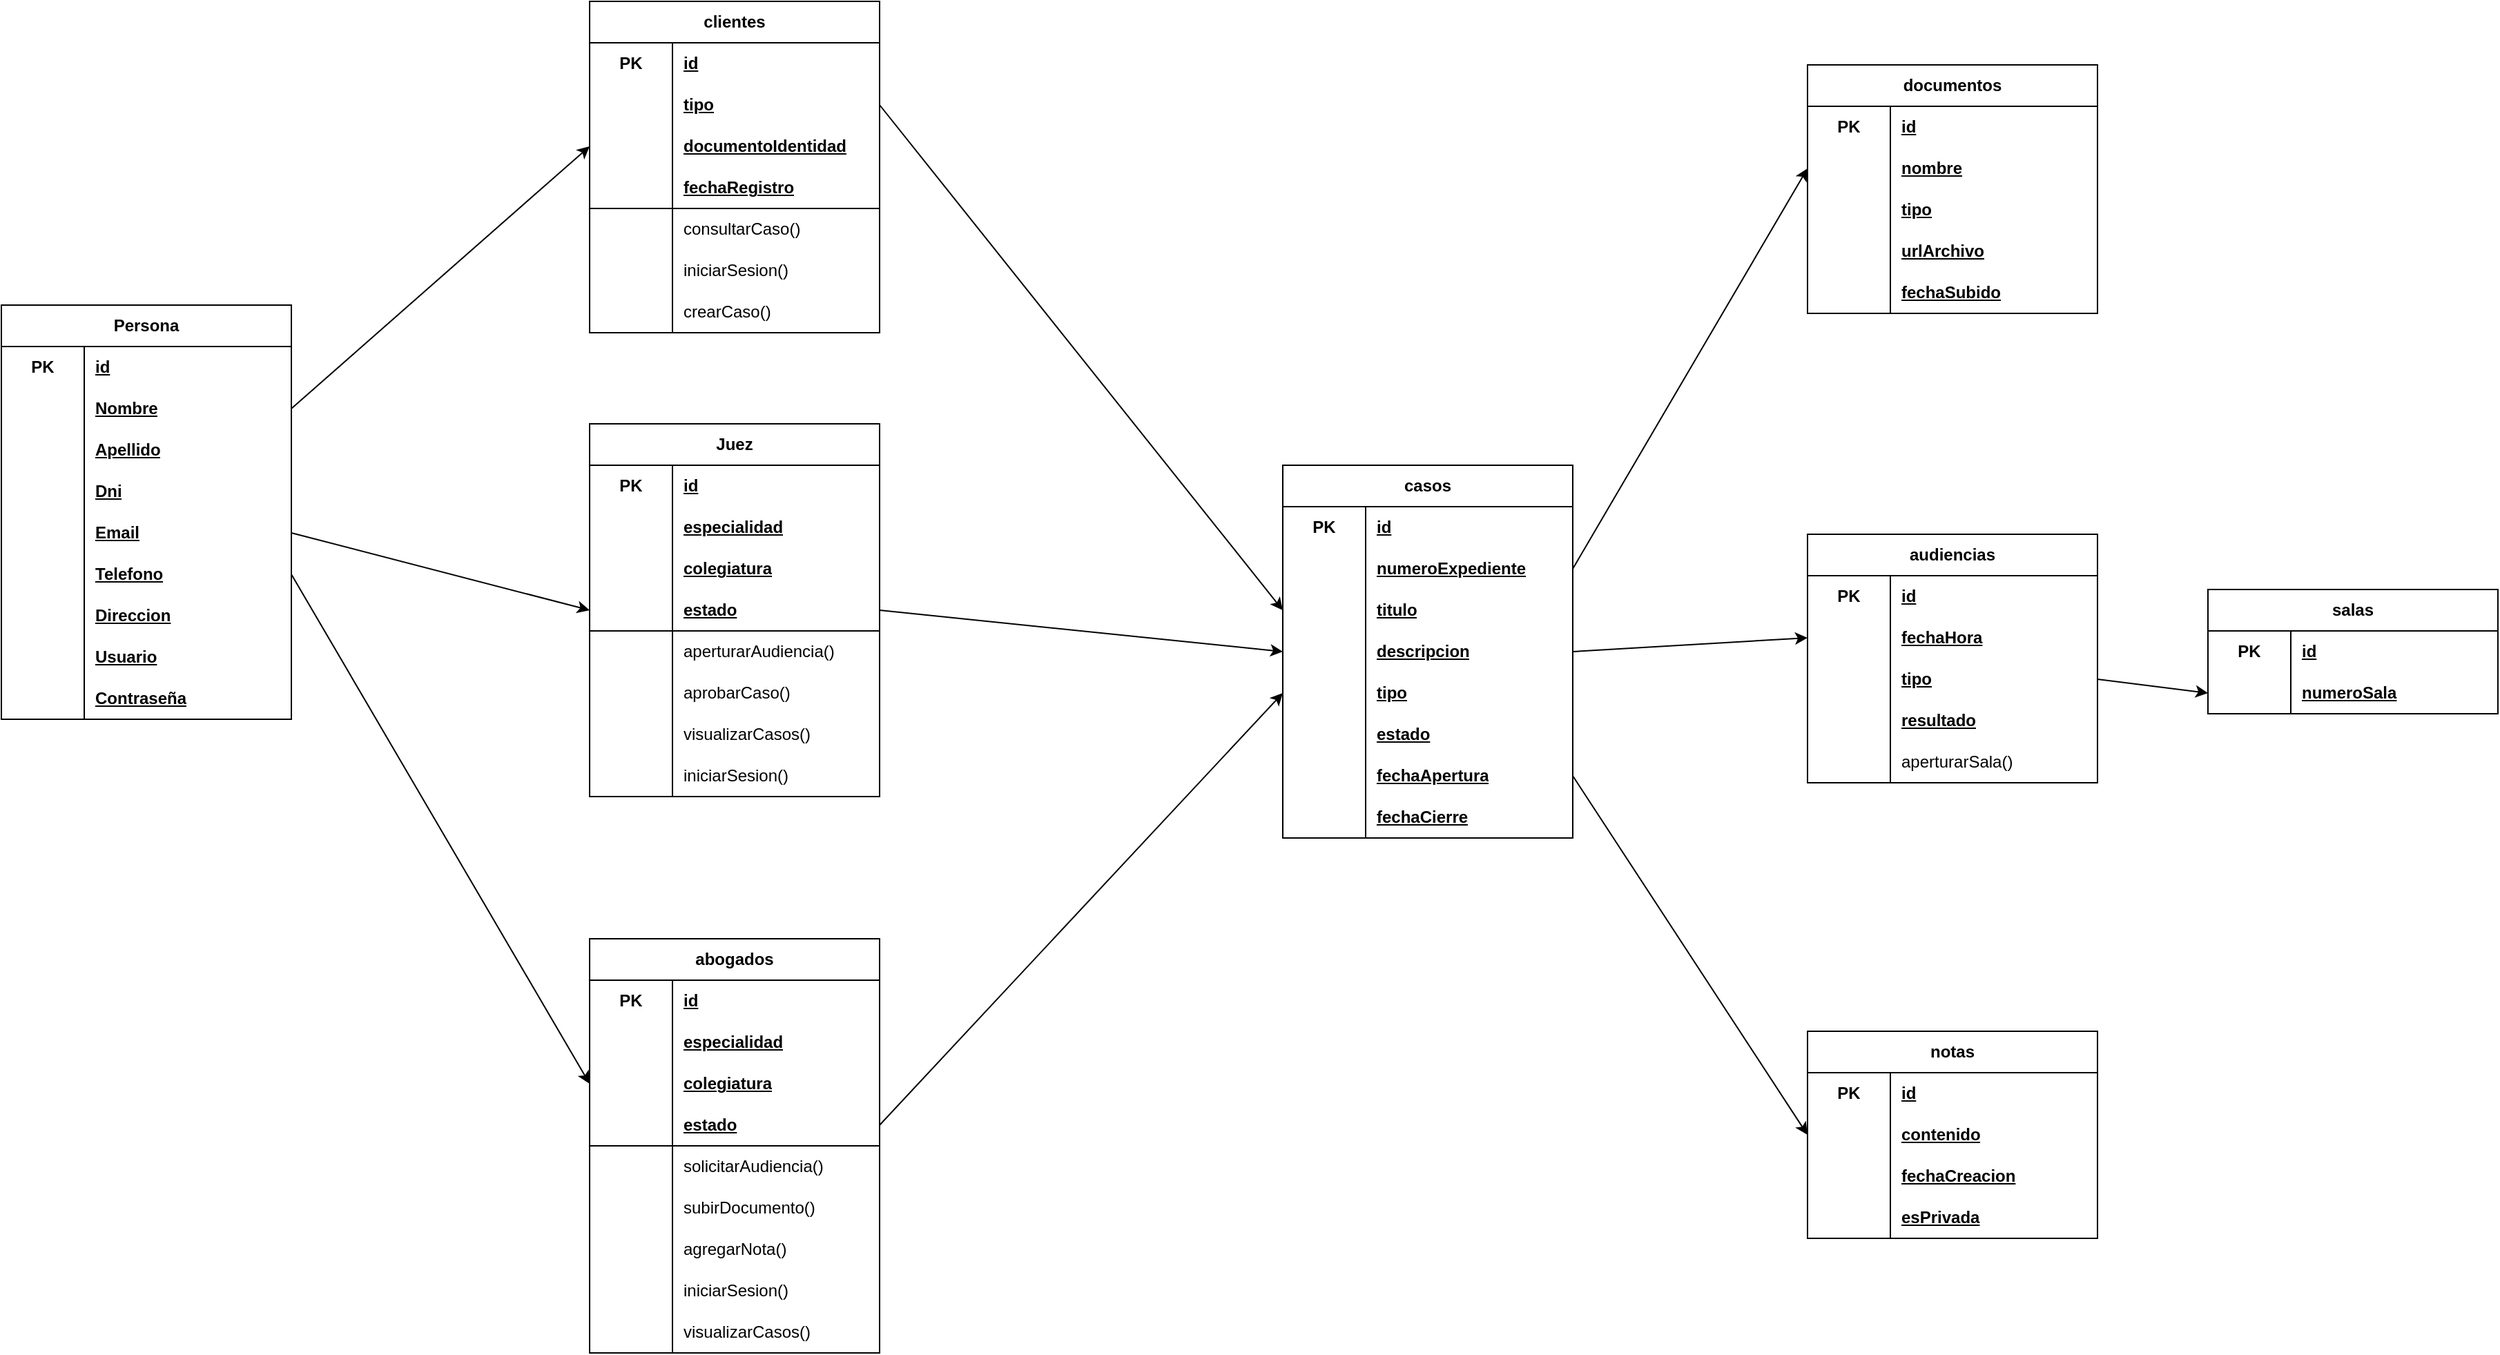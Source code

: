 <mxfile version="27.0.2">
  <diagram name="Página-1" id="o2fFtexYoXIysgiE7KF_">
    <mxGraphModel dx="2105" dy="622" grid="0" gridSize="10" guides="1" tooltips="1" connect="1" arrows="1" fold="1" page="0" pageScale="1" pageWidth="827" pageHeight="1169" math="0" shadow="0">
      <root>
        <mxCell id="0" />
        <mxCell id="1" parent="0" />
        <mxCell id="yEh-1fDmgEV8NkLRU08f-14" value="clientes" style="shape=table;startSize=30;container=1;collapsible=1;childLayout=tableLayout;fixedRows=1;rowLines=0;fontStyle=1;align=center;resizeLast=1;html=1;whiteSpace=wrap;" parent="1" vertex="1">
          <mxGeometry x="-642" y="54" width="210" height="240" as="geometry" />
        </mxCell>
        <mxCell id="yEh-1fDmgEV8NkLRU08f-136" style="shape=tableRow;horizontal=0;startSize=0;swimlaneHead=0;swimlaneBody=0;fillColor=none;collapsible=0;dropTarget=0;points=[[0,0.5],[1,0.5]];portConstraint=eastwest;top=0;left=0;right=0;bottom=0;html=1;" parent="yEh-1fDmgEV8NkLRU08f-14" vertex="1">
          <mxGeometry y="30" width="210" height="30" as="geometry" />
        </mxCell>
        <mxCell id="yEh-1fDmgEV8NkLRU08f-137" value="PK" style="shape=partialRectangle;connectable=0;fillColor=none;top=0;left=0;bottom=0;right=0;fontStyle=1;overflow=hidden;html=1;whiteSpace=wrap;" parent="yEh-1fDmgEV8NkLRU08f-136" vertex="1">
          <mxGeometry width="60" height="30" as="geometry">
            <mxRectangle width="60" height="30" as="alternateBounds" />
          </mxGeometry>
        </mxCell>
        <mxCell id="yEh-1fDmgEV8NkLRU08f-138" value="id" style="shape=partialRectangle;connectable=0;fillColor=none;top=0;left=0;bottom=0;right=0;align=left;spacingLeft=6;fontStyle=5;overflow=hidden;html=1;whiteSpace=wrap;" parent="yEh-1fDmgEV8NkLRU08f-136" vertex="1">
          <mxGeometry x="60" width="150" height="30" as="geometry">
            <mxRectangle width="150" height="30" as="alternateBounds" />
          </mxGeometry>
        </mxCell>
        <mxCell id="k1Al68kpOR0le_qMnMNu-33" style="shape=tableRow;horizontal=0;startSize=0;swimlaneHead=0;swimlaneBody=0;fillColor=none;collapsible=0;dropTarget=0;points=[[0,0.5],[1,0.5]];portConstraint=eastwest;top=0;left=0;right=0;bottom=0;html=1;" parent="yEh-1fDmgEV8NkLRU08f-14" vertex="1">
          <mxGeometry y="60" width="210" height="30" as="geometry" />
        </mxCell>
        <mxCell id="k1Al68kpOR0le_qMnMNu-34" style="shape=partialRectangle;connectable=0;fillColor=none;top=0;left=0;bottom=0;right=0;fontStyle=1;overflow=hidden;html=1;whiteSpace=wrap;" parent="k1Al68kpOR0le_qMnMNu-33" vertex="1">
          <mxGeometry width="60" height="30" as="geometry">
            <mxRectangle width="60" height="30" as="alternateBounds" />
          </mxGeometry>
        </mxCell>
        <mxCell id="k1Al68kpOR0le_qMnMNu-35" value="tipo" style="shape=partialRectangle;connectable=0;fillColor=none;top=0;left=0;bottom=0;right=0;align=left;spacingLeft=6;fontStyle=5;overflow=hidden;html=1;whiteSpace=wrap;" parent="k1Al68kpOR0le_qMnMNu-33" vertex="1">
          <mxGeometry x="60" width="150" height="30" as="geometry">
            <mxRectangle width="150" height="30" as="alternateBounds" />
          </mxGeometry>
        </mxCell>
        <mxCell id="yEh-1fDmgEV8NkLRU08f-124" style="shape=tableRow;horizontal=0;startSize=0;swimlaneHead=0;swimlaneBody=0;fillColor=none;collapsible=0;dropTarget=0;points=[[0,0.5],[1,0.5]];portConstraint=eastwest;top=0;left=0;right=0;bottom=0;html=1;" parent="yEh-1fDmgEV8NkLRU08f-14" vertex="1">
          <mxGeometry y="90" width="210" height="30" as="geometry" />
        </mxCell>
        <mxCell id="yEh-1fDmgEV8NkLRU08f-125" style="shape=partialRectangle;connectable=0;fillColor=none;top=0;left=0;bottom=0;right=0;fontStyle=1;overflow=hidden;html=1;whiteSpace=wrap;" parent="yEh-1fDmgEV8NkLRU08f-124" vertex="1">
          <mxGeometry width="60" height="30" as="geometry">
            <mxRectangle width="60" height="30" as="alternateBounds" />
          </mxGeometry>
        </mxCell>
        <mxCell id="yEh-1fDmgEV8NkLRU08f-126" value="documentoIdentidad" style="shape=partialRectangle;connectable=0;fillColor=none;top=0;left=0;bottom=0;right=0;align=left;spacingLeft=6;fontStyle=5;overflow=hidden;html=1;whiteSpace=wrap;" parent="yEh-1fDmgEV8NkLRU08f-124" vertex="1">
          <mxGeometry x="60" width="150" height="30" as="geometry">
            <mxRectangle width="150" height="30" as="alternateBounds" />
          </mxGeometry>
        </mxCell>
        <mxCell id="yEh-1fDmgEV8NkLRU08f-18" value="" style="shape=tableRow;horizontal=0;startSize=0;swimlaneHead=0;swimlaneBody=0;fillColor=none;collapsible=0;dropTarget=0;points=[[0,0.5],[1,0.5]];portConstraint=eastwest;top=0;left=0;right=0;bottom=1;html=1;" parent="yEh-1fDmgEV8NkLRU08f-14" vertex="1">
          <mxGeometry y="120" width="210" height="30" as="geometry" />
        </mxCell>
        <mxCell id="yEh-1fDmgEV8NkLRU08f-19" value="" style="shape=partialRectangle;connectable=0;fillColor=none;top=0;left=0;bottom=0;right=0;fontStyle=1;overflow=hidden;html=1;whiteSpace=wrap;" parent="yEh-1fDmgEV8NkLRU08f-18" vertex="1">
          <mxGeometry width="60" height="30" as="geometry">
            <mxRectangle width="60" height="30" as="alternateBounds" />
          </mxGeometry>
        </mxCell>
        <mxCell id="yEh-1fDmgEV8NkLRU08f-20" value="fechaRegistro" style="shape=partialRectangle;connectable=0;fillColor=none;top=0;left=0;bottom=0;right=0;align=left;spacingLeft=6;fontStyle=5;overflow=hidden;html=1;whiteSpace=wrap;" parent="yEh-1fDmgEV8NkLRU08f-18" vertex="1">
          <mxGeometry x="60" width="150" height="30" as="geometry">
            <mxRectangle width="150" height="30" as="alternateBounds" />
          </mxGeometry>
        </mxCell>
        <mxCell id="yEh-1fDmgEV8NkLRU08f-21" value="" style="shape=tableRow;horizontal=0;startSize=0;swimlaneHead=0;swimlaneBody=0;fillColor=none;collapsible=0;dropTarget=0;points=[[0,0.5],[1,0.5]];portConstraint=eastwest;top=0;left=0;right=0;bottom=0;html=1;" parent="yEh-1fDmgEV8NkLRU08f-14" vertex="1">
          <mxGeometry y="150" width="210" height="30" as="geometry" />
        </mxCell>
        <mxCell id="yEh-1fDmgEV8NkLRU08f-22" value="" style="shape=partialRectangle;connectable=0;fillColor=none;top=0;left=0;bottom=0;right=0;editable=1;overflow=hidden;html=1;whiteSpace=wrap;" parent="yEh-1fDmgEV8NkLRU08f-21" vertex="1">
          <mxGeometry width="60" height="30" as="geometry">
            <mxRectangle width="60" height="30" as="alternateBounds" />
          </mxGeometry>
        </mxCell>
        <mxCell id="yEh-1fDmgEV8NkLRU08f-23" value="consultarCaso()" style="shape=partialRectangle;connectable=0;fillColor=none;top=0;left=0;bottom=0;right=0;align=left;spacingLeft=6;overflow=hidden;html=1;whiteSpace=wrap;" parent="yEh-1fDmgEV8NkLRU08f-21" vertex="1">
          <mxGeometry x="60" width="150" height="30" as="geometry">
            <mxRectangle width="150" height="30" as="alternateBounds" />
          </mxGeometry>
        </mxCell>
        <mxCell id="k1Al68kpOR0le_qMnMNu-123" style="shape=tableRow;horizontal=0;startSize=0;swimlaneHead=0;swimlaneBody=0;fillColor=none;collapsible=0;dropTarget=0;points=[[0,0.5],[1,0.5]];portConstraint=eastwest;top=0;left=0;right=0;bottom=0;html=1;" parent="yEh-1fDmgEV8NkLRU08f-14" vertex="1">
          <mxGeometry y="180" width="210" height="30" as="geometry" />
        </mxCell>
        <mxCell id="k1Al68kpOR0le_qMnMNu-124" style="shape=partialRectangle;connectable=0;fillColor=none;top=0;left=0;bottom=0;right=0;editable=1;overflow=hidden;html=1;whiteSpace=wrap;" parent="k1Al68kpOR0le_qMnMNu-123" vertex="1">
          <mxGeometry width="60" height="30" as="geometry">
            <mxRectangle width="60" height="30" as="alternateBounds" />
          </mxGeometry>
        </mxCell>
        <mxCell id="k1Al68kpOR0le_qMnMNu-125" value="iniciarSesion()" style="shape=partialRectangle;connectable=0;fillColor=none;top=0;left=0;bottom=0;right=0;align=left;spacingLeft=6;overflow=hidden;html=1;whiteSpace=wrap;" parent="k1Al68kpOR0le_qMnMNu-123" vertex="1">
          <mxGeometry x="60" width="150" height="30" as="geometry">
            <mxRectangle width="150" height="30" as="alternateBounds" />
          </mxGeometry>
        </mxCell>
        <mxCell id="UZ1IwIePsn9vR2tm9OWC-34" style="shape=tableRow;horizontal=0;startSize=0;swimlaneHead=0;swimlaneBody=0;fillColor=none;collapsible=0;dropTarget=0;points=[[0,0.5],[1,0.5]];portConstraint=eastwest;top=0;left=0;right=0;bottom=0;html=1;" vertex="1" parent="yEh-1fDmgEV8NkLRU08f-14">
          <mxGeometry y="210" width="210" height="30" as="geometry" />
        </mxCell>
        <mxCell id="UZ1IwIePsn9vR2tm9OWC-35" style="shape=partialRectangle;connectable=0;fillColor=none;top=0;left=0;bottom=0;right=0;editable=1;overflow=hidden;html=1;whiteSpace=wrap;" vertex="1" parent="UZ1IwIePsn9vR2tm9OWC-34">
          <mxGeometry width="60" height="30" as="geometry">
            <mxRectangle width="60" height="30" as="alternateBounds" />
          </mxGeometry>
        </mxCell>
        <mxCell id="UZ1IwIePsn9vR2tm9OWC-36" value="crearCaso()" style="shape=partialRectangle;connectable=0;fillColor=none;top=0;left=0;bottom=0;right=0;align=left;spacingLeft=6;overflow=hidden;html=1;whiteSpace=wrap;" vertex="1" parent="UZ1IwIePsn9vR2tm9OWC-34">
          <mxGeometry x="60" width="150" height="30" as="geometry">
            <mxRectangle width="150" height="30" as="alternateBounds" />
          </mxGeometry>
        </mxCell>
        <mxCell id="yEh-1fDmgEV8NkLRU08f-139" value="abogados" style="shape=table;startSize=30;container=1;collapsible=1;childLayout=tableLayout;fixedRows=1;rowLines=0;fontStyle=1;align=center;resizeLast=1;html=1;whiteSpace=wrap;" parent="1" vertex="1">
          <mxGeometry x="-642" y="733" width="210" height="300" as="geometry" />
        </mxCell>
        <mxCell id="yEh-1fDmgEV8NkLRU08f-140" style="shape=tableRow;horizontal=0;startSize=0;swimlaneHead=0;swimlaneBody=0;fillColor=none;collapsible=0;dropTarget=0;points=[[0,0.5],[1,0.5]];portConstraint=eastwest;top=0;left=0;right=0;bottom=0;html=1;" parent="yEh-1fDmgEV8NkLRU08f-139" vertex="1">
          <mxGeometry y="30" width="210" height="30" as="geometry" />
        </mxCell>
        <mxCell id="yEh-1fDmgEV8NkLRU08f-141" value="PK" style="shape=partialRectangle;connectable=0;fillColor=none;top=0;left=0;bottom=0;right=0;fontStyle=1;overflow=hidden;html=1;whiteSpace=wrap;" parent="yEh-1fDmgEV8NkLRU08f-140" vertex="1">
          <mxGeometry width="60" height="30" as="geometry">
            <mxRectangle width="60" height="30" as="alternateBounds" />
          </mxGeometry>
        </mxCell>
        <mxCell id="yEh-1fDmgEV8NkLRU08f-142" value="id" style="shape=partialRectangle;connectable=0;fillColor=none;top=0;left=0;bottom=0;right=0;align=left;spacingLeft=6;fontStyle=5;overflow=hidden;html=1;whiteSpace=wrap;" parent="yEh-1fDmgEV8NkLRU08f-140" vertex="1">
          <mxGeometry x="60" width="150" height="30" as="geometry">
            <mxRectangle width="150" height="30" as="alternateBounds" />
          </mxGeometry>
        </mxCell>
        <mxCell id="yEh-1fDmgEV8NkLRU08f-149" style="shape=tableRow;horizontal=0;startSize=0;swimlaneHead=0;swimlaneBody=0;fillColor=none;collapsible=0;dropTarget=0;points=[[0,0.5],[1,0.5]];portConstraint=eastwest;top=0;left=0;right=0;bottom=0;html=1;" parent="yEh-1fDmgEV8NkLRU08f-139" vertex="1">
          <mxGeometry y="60" width="210" height="30" as="geometry" />
        </mxCell>
        <mxCell id="yEh-1fDmgEV8NkLRU08f-150" style="shape=partialRectangle;connectable=0;fillColor=none;top=0;left=0;bottom=0;right=0;fontStyle=1;overflow=hidden;html=1;whiteSpace=wrap;" parent="yEh-1fDmgEV8NkLRU08f-149" vertex="1">
          <mxGeometry width="60" height="30" as="geometry">
            <mxRectangle width="60" height="30" as="alternateBounds" />
          </mxGeometry>
        </mxCell>
        <mxCell id="yEh-1fDmgEV8NkLRU08f-151" value="especialidad" style="shape=partialRectangle;connectable=0;fillColor=none;top=0;left=0;bottom=0;right=0;align=left;spacingLeft=6;fontStyle=5;overflow=hidden;html=1;whiteSpace=wrap;" parent="yEh-1fDmgEV8NkLRU08f-149" vertex="1">
          <mxGeometry x="60" width="150" height="30" as="geometry">
            <mxRectangle width="150" height="30" as="alternateBounds" />
          </mxGeometry>
        </mxCell>
        <mxCell id="yEh-1fDmgEV8NkLRU08f-155" style="shape=tableRow;horizontal=0;startSize=0;swimlaneHead=0;swimlaneBody=0;fillColor=none;collapsible=0;dropTarget=0;points=[[0,0.5],[1,0.5]];portConstraint=eastwest;top=0;left=0;right=0;bottom=0;html=1;" parent="yEh-1fDmgEV8NkLRU08f-139" vertex="1">
          <mxGeometry y="90" width="210" height="30" as="geometry" />
        </mxCell>
        <mxCell id="yEh-1fDmgEV8NkLRU08f-156" style="shape=partialRectangle;connectable=0;fillColor=none;top=0;left=0;bottom=0;right=0;fontStyle=1;overflow=hidden;html=1;whiteSpace=wrap;" parent="yEh-1fDmgEV8NkLRU08f-155" vertex="1">
          <mxGeometry width="60" height="30" as="geometry">
            <mxRectangle width="60" height="30" as="alternateBounds" />
          </mxGeometry>
        </mxCell>
        <mxCell id="yEh-1fDmgEV8NkLRU08f-157" value="colegiatura" style="shape=partialRectangle;connectable=0;fillColor=none;top=0;left=0;bottom=0;right=0;align=left;spacingLeft=6;fontStyle=5;overflow=hidden;html=1;whiteSpace=wrap;" parent="yEh-1fDmgEV8NkLRU08f-155" vertex="1">
          <mxGeometry x="60" width="150" height="30" as="geometry">
            <mxRectangle width="150" height="30" as="alternateBounds" />
          </mxGeometry>
        </mxCell>
        <mxCell id="yEh-1fDmgEV8NkLRU08f-164" value="" style="shape=tableRow;horizontal=0;startSize=0;swimlaneHead=0;swimlaneBody=0;fillColor=none;collapsible=0;dropTarget=0;points=[[0,0.5],[1,0.5]];portConstraint=eastwest;top=0;left=0;right=0;bottom=1;html=1;" parent="yEh-1fDmgEV8NkLRU08f-139" vertex="1">
          <mxGeometry y="120" width="210" height="30" as="geometry" />
        </mxCell>
        <mxCell id="yEh-1fDmgEV8NkLRU08f-165" value="" style="shape=partialRectangle;connectable=0;fillColor=none;top=0;left=0;bottom=0;right=0;fontStyle=1;overflow=hidden;html=1;whiteSpace=wrap;" parent="yEh-1fDmgEV8NkLRU08f-164" vertex="1">
          <mxGeometry width="60" height="30" as="geometry">
            <mxRectangle width="60" height="30" as="alternateBounds" />
          </mxGeometry>
        </mxCell>
        <mxCell id="yEh-1fDmgEV8NkLRU08f-166" value="estado" style="shape=partialRectangle;connectable=0;fillColor=none;top=0;left=0;bottom=0;right=0;align=left;spacingLeft=6;fontStyle=5;overflow=hidden;html=1;whiteSpace=wrap;" parent="yEh-1fDmgEV8NkLRU08f-164" vertex="1">
          <mxGeometry x="60" width="150" height="30" as="geometry">
            <mxRectangle width="150" height="30" as="alternateBounds" />
          </mxGeometry>
        </mxCell>
        <mxCell id="yEh-1fDmgEV8NkLRU08f-167" value="" style="shape=tableRow;horizontal=0;startSize=0;swimlaneHead=0;swimlaneBody=0;fillColor=none;collapsible=0;dropTarget=0;points=[[0,0.5],[1,0.5]];portConstraint=eastwest;top=0;left=0;right=0;bottom=0;html=1;" parent="yEh-1fDmgEV8NkLRU08f-139" vertex="1">
          <mxGeometry y="150" width="210" height="30" as="geometry" />
        </mxCell>
        <mxCell id="yEh-1fDmgEV8NkLRU08f-168" value="" style="shape=partialRectangle;connectable=0;fillColor=none;top=0;left=0;bottom=0;right=0;editable=1;overflow=hidden;html=1;whiteSpace=wrap;" parent="yEh-1fDmgEV8NkLRU08f-167" vertex="1">
          <mxGeometry width="60" height="30" as="geometry">
            <mxRectangle width="60" height="30" as="alternateBounds" />
          </mxGeometry>
        </mxCell>
        <mxCell id="yEh-1fDmgEV8NkLRU08f-169" value="solicitarAudiencia()" style="shape=partialRectangle;connectable=0;fillColor=none;top=0;left=0;bottom=0;right=0;align=left;spacingLeft=6;overflow=hidden;html=1;whiteSpace=wrap;" parent="yEh-1fDmgEV8NkLRU08f-167" vertex="1">
          <mxGeometry x="60" width="150" height="30" as="geometry">
            <mxRectangle width="150" height="30" as="alternateBounds" />
          </mxGeometry>
        </mxCell>
        <mxCell id="yEh-1fDmgEV8NkLRU08f-170" value="" style="shape=tableRow;horizontal=0;startSize=0;swimlaneHead=0;swimlaneBody=0;fillColor=none;collapsible=0;dropTarget=0;points=[[0,0.5],[1,0.5]];portConstraint=eastwest;top=0;left=0;right=0;bottom=0;html=1;" parent="yEh-1fDmgEV8NkLRU08f-139" vertex="1">
          <mxGeometry y="180" width="210" height="30" as="geometry" />
        </mxCell>
        <mxCell id="yEh-1fDmgEV8NkLRU08f-171" value="" style="shape=partialRectangle;connectable=0;fillColor=none;top=0;left=0;bottom=0;right=0;editable=1;overflow=hidden;html=1;whiteSpace=wrap;" parent="yEh-1fDmgEV8NkLRU08f-170" vertex="1">
          <mxGeometry width="60" height="30" as="geometry">
            <mxRectangle width="60" height="30" as="alternateBounds" />
          </mxGeometry>
        </mxCell>
        <mxCell id="yEh-1fDmgEV8NkLRU08f-172" value="subirDocumento()" style="shape=partialRectangle;connectable=0;fillColor=none;top=0;left=0;bottom=0;right=0;align=left;spacingLeft=6;overflow=hidden;html=1;whiteSpace=wrap;" parent="yEh-1fDmgEV8NkLRU08f-170" vertex="1">
          <mxGeometry x="60" width="150" height="30" as="geometry">
            <mxRectangle width="150" height="30" as="alternateBounds" />
          </mxGeometry>
        </mxCell>
        <mxCell id="yEh-1fDmgEV8NkLRU08f-173" style="shape=tableRow;horizontal=0;startSize=0;swimlaneHead=0;swimlaneBody=0;fillColor=none;collapsible=0;dropTarget=0;points=[[0,0.5],[1,0.5]];portConstraint=eastwest;top=0;left=0;right=0;bottom=0;html=1;" parent="yEh-1fDmgEV8NkLRU08f-139" vertex="1">
          <mxGeometry y="210" width="210" height="30" as="geometry" />
        </mxCell>
        <mxCell id="yEh-1fDmgEV8NkLRU08f-174" style="shape=partialRectangle;connectable=0;fillColor=none;top=0;left=0;bottom=0;right=0;editable=1;overflow=hidden;html=1;whiteSpace=wrap;" parent="yEh-1fDmgEV8NkLRU08f-173" vertex="1">
          <mxGeometry width="60" height="30" as="geometry">
            <mxRectangle width="60" height="30" as="alternateBounds" />
          </mxGeometry>
        </mxCell>
        <mxCell id="yEh-1fDmgEV8NkLRU08f-175" value="agregarNota()" style="shape=partialRectangle;connectable=0;fillColor=none;top=0;left=0;bottom=0;right=0;align=left;spacingLeft=6;overflow=hidden;html=1;whiteSpace=wrap;" parent="yEh-1fDmgEV8NkLRU08f-173" vertex="1">
          <mxGeometry x="60" width="150" height="30" as="geometry">
            <mxRectangle width="150" height="30" as="alternateBounds" />
          </mxGeometry>
        </mxCell>
        <mxCell id="k1Al68kpOR0le_qMnMNu-126" style="shape=tableRow;horizontal=0;startSize=0;swimlaneHead=0;swimlaneBody=0;fillColor=none;collapsible=0;dropTarget=0;points=[[0,0.5],[1,0.5]];portConstraint=eastwest;top=0;left=0;right=0;bottom=0;html=1;" parent="yEh-1fDmgEV8NkLRU08f-139" vertex="1">
          <mxGeometry y="240" width="210" height="30" as="geometry" />
        </mxCell>
        <mxCell id="k1Al68kpOR0le_qMnMNu-127" style="shape=partialRectangle;connectable=0;fillColor=none;top=0;left=0;bottom=0;right=0;editable=1;overflow=hidden;html=1;whiteSpace=wrap;" parent="k1Al68kpOR0le_qMnMNu-126" vertex="1">
          <mxGeometry width="60" height="30" as="geometry">
            <mxRectangle width="60" height="30" as="alternateBounds" />
          </mxGeometry>
        </mxCell>
        <mxCell id="k1Al68kpOR0le_qMnMNu-128" value="iniciarSesion()" style="shape=partialRectangle;connectable=0;fillColor=none;top=0;left=0;bottom=0;right=0;align=left;spacingLeft=6;overflow=hidden;html=1;whiteSpace=wrap;" parent="k1Al68kpOR0le_qMnMNu-126" vertex="1">
          <mxGeometry x="60" width="150" height="30" as="geometry">
            <mxRectangle width="150" height="30" as="alternateBounds" />
          </mxGeometry>
        </mxCell>
        <mxCell id="UZ1IwIePsn9vR2tm9OWC-27" style="shape=tableRow;horizontal=0;startSize=0;swimlaneHead=0;swimlaneBody=0;fillColor=none;collapsible=0;dropTarget=0;points=[[0,0.5],[1,0.5]];portConstraint=eastwest;top=0;left=0;right=0;bottom=0;html=1;" vertex="1" parent="yEh-1fDmgEV8NkLRU08f-139">
          <mxGeometry y="270" width="210" height="30" as="geometry" />
        </mxCell>
        <mxCell id="UZ1IwIePsn9vR2tm9OWC-28" style="shape=partialRectangle;connectable=0;fillColor=none;top=0;left=0;bottom=0;right=0;editable=1;overflow=hidden;html=1;whiteSpace=wrap;" vertex="1" parent="UZ1IwIePsn9vR2tm9OWC-27">
          <mxGeometry width="60" height="30" as="geometry">
            <mxRectangle width="60" height="30" as="alternateBounds" />
          </mxGeometry>
        </mxCell>
        <mxCell id="UZ1IwIePsn9vR2tm9OWC-29" value="visualizarCasos()" style="shape=partialRectangle;connectable=0;fillColor=none;top=0;left=0;bottom=0;right=0;align=left;spacingLeft=6;overflow=hidden;html=1;whiteSpace=wrap;" vertex="1" parent="UZ1IwIePsn9vR2tm9OWC-27">
          <mxGeometry x="60" width="150" height="30" as="geometry">
            <mxRectangle width="150" height="30" as="alternateBounds" />
          </mxGeometry>
        </mxCell>
        <mxCell id="yEh-1fDmgEV8NkLRU08f-176" value="casos" style="shape=table;startSize=30;container=1;collapsible=1;childLayout=tableLayout;fixedRows=1;rowLines=0;fontStyle=1;align=center;resizeLast=1;html=1;whiteSpace=wrap;" parent="1" vertex="1">
          <mxGeometry x="-140" y="390" width="210" height="270" as="geometry" />
        </mxCell>
        <mxCell id="yEh-1fDmgEV8NkLRU08f-219" style="shape=tableRow;horizontal=0;startSize=0;swimlaneHead=0;swimlaneBody=0;fillColor=none;collapsible=0;dropTarget=0;points=[[0,0.5],[1,0.5]];portConstraint=eastwest;top=0;left=0;right=0;bottom=0;html=1;" parent="yEh-1fDmgEV8NkLRU08f-176" vertex="1">
          <mxGeometry y="30" width="210" height="30" as="geometry" />
        </mxCell>
        <mxCell id="yEh-1fDmgEV8NkLRU08f-220" value="PK" style="shape=partialRectangle;connectable=0;fillColor=none;top=0;left=0;bottom=0;right=0;fontStyle=1;overflow=hidden;html=1;whiteSpace=wrap;" parent="yEh-1fDmgEV8NkLRU08f-219" vertex="1">
          <mxGeometry width="60" height="30" as="geometry">
            <mxRectangle width="60" height="30" as="alternateBounds" />
          </mxGeometry>
        </mxCell>
        <mxCell id="yEh-1fDmgEV8NkLRU08f-221" value="id" style="shape=partialRectangle;connectable=0;fillColor=none;top=0;left=0;bottom=0;right=0;align=left;spacingLeft=6;fontStyle=5;overflow=hidden;html=1;whiteSpace=wrap;" parent="yEh-1fDmgEV8NkLRU08f-219" vertex="1">
          <mxGeometry x="60" width="150" height="30" as="geometry">
            <mxRectangle width="150" height="30" as="alternateBounds" />
          </mxGeometry>
        </mxCell>
        <mxCell id="yEh-1fDmgEV8NkLRU08f-216" style="shape=tableRow;horizontal=0;startSize=0;swimlaneHead=0;swimlaneBody=0;fillColor=none;collapsible=0;dropTarget=0;points=[[0,0.5],[1,0.5]];portConstraint=eastwest;top=0;left=0;right=0;bottom=0;html=1;" parent="yEh-1fDmgEV8NkLRU08f-176" vertex="1">
          <mxGeometry y="60" width="210" height="30" as="geometry" />
        </mxCell>
        <mxCell id="yEh-1fDmgEV8NkLRU08f-217" style="shape=partialRectangle;connectable=0;fillColor=none;top=0;left=0;bottom=0;right=0;fontStyle=1;overflow=hidden;html=1;whiteSpace=wrap;" parent="yEh-1fDmgEV8NkLRU08f-216" vertex="1">
          <mxGeometry width="60" height="30" as="geometry">
            <mxRectangle width="60" height="30" as="alternateBounds" />
          </mxGeometry>
        </mxCell>
        <mxCell id="yEh-1fDmgEV8NkLRU08f-218" value="numeroExpediente" style="shape=partialRectangle;connectable=0;fillColor=none;top=0;left=0;bottom=0;right=0;align=left;spacingLeft=6;fontStyle=5;overflow=hidden;html=1;whiteSpace=wrap;" parent="yEh-1fDmgEV8NkLRU08f-216" vertex="1">
          <mxGeometry x="60" width="150" height="30" as="geometry">
            <mxRectangle width="150" height="30" as="alternateBounds" />
          </mxGeometry>
        </mxCell>
        <mxCell id="yEh-1fDmgEV8NkLRU08f-213" style="shape=tableRow;horizontal=0;startSize=0;swimlaneHead=0;swimlaneBody=0;fillColor=none;collapsible=0;dropTarget=0;points=[[0,0.5],[1,0.5]];portConstraint=eastwest;top=0;left=0;right=0;bottom=0;html=1;" parent="yEh-1fDmgEV8NkLRU08f-176" vertex="1">
          <mxGeometry y="90" width="210" height="30" as="geometry" />
        </mxCell>
        <mxCell id="yEh-1fDmgEV8NkLRU08f-214" style="shape=partialRectangle;connectable=0;fillColor=none;top=0;left=0;bottom=0;right=0;fontStyle=1;overflow=hidden;html=1;whiteSpace=wrap;" parent="yEh-1fDmgEV8NkLRU08f-213" vertex="1">
          <mxGeometry width="60" height="30" as="geometry">
            <mxRectangle width="60" height="30" as="alternateBounds" />
          </mxGeometry>
        </mxCell>
        <mxCell id="yEh-1fDmgEV8NkLRU08f-215" value="titulo" style="shape=partialRectangle;connectable=0;fillColor=none;top=0;left=0;bottom=0;right=0;align=left;spacingLeft=6;fontStyle=5;overflow=hidden;html=1;whiteSpace=wrap;" parent="yEh-1fDmgEV8NkLRU08f-213" vertex="1">
          <mxGeometry x="60" width="150" height="30" as="geometry">
            <mxRectangle width="150" height="30" as="alternateBounds" />
          </mxGeometry>
        </mxCell>
        <mxCell id="yEh-1fDmgEV8NkLRU08f-177" style="shape=tableRow;horizontal=0;startSize=0;swimlaneHead=0;swimlaneBody=0;fillColor=none;collapsible=0;dropTarget=0;points=[[0,0.5],[1,0.5]];portConstraint=eastwest;top=0;left=0;right=0;bottom=0;html=1;" parent="yEh-1fDmgEV8NkLRU08f-176" vertex="1">
          <mxGeometry y="120" width="210" height="30" as="geometry" />
        </mxCell>
        <mxCell id="yEh-1fDmgEV8NkLRU08f-178" value="" style="shape=partialRectangle;connectable=0;fillColor=none;top=0;left=0;bottom=0;right=0;fontStyle=1;overflow=hidden;html=1;whiteSpace=wrap;" parent="yEh-1fDmgEV8NkLRU08f-177" vertex="1">
          <mxGeometry width="60" height="30" as="geometry">
            <mxRectangle width="60" height="30" as="alternateBounds" />
          </mxGeometry>
        </mxCell>
        <mxCell id="yEh-1fDmgEV8NkLRU08f-179" value="descripcion" style="shape=partialRectangle;connectable=0;fillColor=none;top=0;left=0;bottom=0;right=0;align=left;spacingLeft=6;fontStyle=5;overflow=hidden;html=1;whiteSpace=wrap;" parent="yEh-1fDmgEV8NkLRU08f-177" vertex="1">
          <mxGeometry x="60" width="150" height="30" as="geometry">
            <mxRectangle width="150" height="30" as="alternateBounds" />
          </mxGeometry>
        </mxCell>
        <mxCell id="yEh-1fDmgEV8NkLRU08f-180" style="shape=tableRow;horizontal=0;startSize=0;swimlaneHead=0;swimlaneBody=0;fillColor=none;collapsible=0;dropTarget=0;points=[[0,0.5],[1,0.5]];portConstraint=eastwest;top=0;left=0;right=0;bottom=0;html=1;" parent="yEh-1fDmgEV8NkLRU08f-176" vertex="1">
          <mxGeometry y="150" width="210" height="30" as="geometry" />
        </mxCell>
        <mxCell id="yEh-1fDmgEV8NkLRU08f-181" style="shape=partialRectangle;connectable=0;fillColor=none;top=0;left=0;bottom=0;right=0;fontStyle=1;overflow=hidden;html=1;whiteSpace=wrap;" parent="yEh-1fDmgEV8NkLRU08f-180" vertex="1">
          <mxGeometry width="60" height="30" as="geometry">
            <mxRectangle width="60" height="30" as="alternateBounds" />
          </mxGeometry>
        </mxCell>
        <mxCell id="yEh-1fDmgEV8NkLRU08f-182" value="tipo" style="shape=partialRectangle;connectable=0;fillColor=none;top=0;left=0;bottom=0;right=0;align=left;spacingLeft=6;fontStyle=5;overflow=hidden;html=1;whiteSpace=wrap;" parent="yEh-1fDmgEV8NkLRU08f-180" vertex="1">
          <mxGeometry x="60" width="150" height="30" as="geometry">
            <mxRectangle width="150" height="30" as="alternateBounds" />
          </mxGeometry>
        </mxCell>
        <mxCell id="yEh-1fDmgEV8NkLRU08f-183" style="shape=tableRow;horizontal=0;startSize=0;swimlaneHead=0;swimlaneBody=0;fillColor=none;collapsible=0;dropTarget=0;points=[[0,0.5],[1,0.5]];portConstraint=eastwest;top=0;left=0;right=0;bottom=0;html=1;" parent="yEh-1fDmgEV8NkLRU08f-176" vertex="1">
          <mxGeometry y="180" width="210" height="30" as="geometry" />
        </mxCell>
        <mxCell id="yEh-1fDmgEV8NkLRU08f-184" style="shape=partialRectangle;connectable=0;fillColor=none;top=0;left=0;bottom=0;right=0;fontStyle=1;overflow=hidden;html=1;whiteSpace=wrap;" parent="yEh-1fDmgEV8NkLRU08f-183" vertex="1">
          <mxGeometry width="60" height="30" as="geometry">
            <mxRectangle width="60" height="30" as="alternateBounds" />
          </mxGeometry>
        </mxCell>
        <mxCell id="yEh-1fDmgEV8NkLRU08f-185" value="estado" style="shape=partialRectangle;connectable=0;fillColor=none;top=0;left=0;bottom=0;right=0;align=left;spacingLeft=6;fontStyle=5;overflow=hidden;html=1;whiteSpace=wrap;" parent="yEh-1fDmgEV8NkLRU08f-183" vertex="1">
          <mxGeometry x="60" width="150" height="30" as="geometry">
            <mxRectangle width="150" height="30" as="alternateBounds" />
          </mxGeometry>
        </mxCell>
        <mxCell id="yEh-1fDmgEV8NkLRU08f-186" style="shape=tableRow;horizontal=0;startSize=0;swimlaneHead=0;swimlaneBody=0;fillColor=none;collapsible=0;dropTarget=0;points=[[0,0.5],[1,0.5]];portConstraint=eastwest;top=0;left=0;right=0;bottom=0;html=1;" parent="yEh-1fDmgEV8NkLRU08f-176" vertex="1">
          <mxGeometry y="210" width="210" height="30" as="geometry" />
        </mxCell>
        <mxCell id="yEh-1fDmgEV8NkLRU08f-187" style="shape=partialRectangle;connectable=0;fillColor=none;top=0;left=0;bottom=0;right=0;fontStyle=1;overflow=hidden;html=1;whiteSpace=wrap;" parent="yEh-1fDmgEV8NkLRU08f-186" vertex="1">
          <mxGeometry width="60" height="30" as="geometry">
            <mxRectangle width="60" height="30" as="alternateBounds" />
          </mxGeometry>
        </mxCell>
        <mxCell id="yEh-1fDmgEV8NkLRU08f-188" value="fechaApertura" style="shape=partialRectangle;connectable=0;fillColor=none;top=0;left=0;bottom=0;right=0;align=left;spacingLeft=6;fontStyle=5;overflow=hidden;html=1;whiteSpace=wrap;" parent="yEh-1fDmgEV8NkLRU08f-186" vertex="1">
          <mxGeometry x="60" width="150" height="30" as="geometry">
            <mxRectangle width="150" height="30" as="alternateBounds" />
          </mxGeometry>
        </mxCell>
        <mxCell id="yEh-1fDmgEV8NkLRU08f-189" style="shape=tableRow;horizontal=0;startSize=0;swimlaneHead=0;swimlaneBody=0;fillColor=none;collapsible=0;dropTarget=0;points=[[0,0.5],[1,0.5]];portConstraint=eastwest;top=0;left=0;right=0;bottom=0;html=1;" parent="yEh-1fDmgEV8NkLRU08f-176" vertex="1">
          <mxGeometry y="240" width="210" height="30" as="geometry" />
        </mxCell>
        <mxCell id="yEh-1fDmgEV8NkLRU08f-190" style="shape=partialRectangle;connectable=0;fillColor=none;top=0;left=0;bottom=0;right=0;fontStyle=1;overflow=hidden;html=1;whiteSpace=wrap;" parent="yEh-1fDmgEV8NkLRU08f-189" vertex="1">
          <mxGeometry width="60" height="30" as="geometry">
            <mxRectangle width="60" height="30" as="alternateBounds" />
          </mxGeometry>
        </mxCell>
        <mxCell id="yEh-1fDmgEV8NkLRU08f-191" value="fechaCierre" style="shape=partialRectangle;connectable=0;fillColor=none;top=0;left=0;bottom=0;right=0;align=left;spacingLeft=6;fontStyle=5;overflow=hidden;html=1;whiteSpace=wrap;" parent="yEh-1fDmgEV8NkLRU08f-189" vertex="1">
          <mxGeometry x="60" width="150" height="30" as="geometry">
            <mxRectangle width="150" height="30" as="alternateBounds" />
          </mxGeometry>
        </mxCell>
        <mxCell id="yEh-1fDmgEV8NkLRU08f-254" value="audiencias" style="shape=table;startSize=30;container=1;collapsible=1;childLayout=tableLayout;fixedRows=1;rowLines=0;fontStyle=1;align=center;resizeLast=1;html=1;whiteSpace=wrap;" parent="1" vertex="1">
          <mxGeometry x="240" y="440" width="210" height="180" as="geometry" />
        </mxCell>
        <mxCell id="yEh-1fDmgEV8NkLRU08f-255" style="shape=tableRow;horizontal=0;startSize=0;swimlaneHead=0;swimlaneBody=0;fillColor=none;collapsible=0;dropTarget=0;points=[[0,0.5],[1,0.5]];portConstraint=eastwest;top=0;left=0;right=0;bottom=0;html=1;" parent="yEh-1fDmgEV8NkLRU08f-254" vertex="1">
          <mxGeometry y="30" width="210" height="30" as="geometry" />
        </mxCell>
        <mxCell id="yEh-1fDmgEV8NkLRU08f-256" value="PK" style="shape=partialRectangle;connectable=0;fillColor=none;top=0;left=0;bottom=0;right=0;fontStyle=1;overflow=hidden;html=1;whiteSpace=wrap;" parent="yEh-1fDmgEV8NkLRU08f-255" vertex="1">
          <mxGeometry width="60" height="30" as="geometry">
            <mxRectangle width="60" height="30" as="alternateBounds" />
          </mxGeometry>
        </mxCell>
        <mxCell id="yEh-1fDmgEV8NkLRU08f-257" value="id" style="shape=partialRectangle;connectable=0;fillColor=none;top=0;left=0;bottom=0;right=0;align=left;spacingLeft=6;fontStyle=5;overflow=hidden;html=1;whiteSpace=wrap;" parent="yEh-1fDmgEV8NkLRU08f-255" vertex="1">
          <mxGeometry x="60" width="150" height="30" as="geometry">
            <mxRectangle width="150" height="30" as="alternateBounds" />
          </mxGeometry>
        </mxCell>
        <mxCell id="yEh-1fDmgEV8NkLRU08f-261" style="shape=tableRow;horizontal=0;startSize=0;swimlaneHead=0;swimlaneBody=0;fillColor=none;collapsible=0;dropTarget=0;points=[[0,0.5],[1,0.5]];portConstraint=eastwest;top=0;left=0;right=0;bottom=0;html=1;" parent="yEh-1fDmgEV8NkLRU08f-254" vertex="1">
          <mxGeometry y="60" width="210" height="30" as="geometry" />
        </mxCell>
        <mxCell id="yEh-1fDmgEV8NkLRU08f-262" style="shape=partialRectangle;connectable=0;fillColor=none;top=0;left=0;bottom=0;right=0;fontStyle=1;overflow=hidden;html=1;whiteSpace=wrap;" parent="yEh-1fDmgEV8NkLRU08f-261" vertex="1">
          <mxGeometry width="60" height="30" as="geometry">
            <mxRectangle width="60" height="30" as="alternateBounds" />
          </mxGeometry>
        </mxCell>
        <mxCell id="yEh-1fDmgEV8NkLRU08f-263" value="fechaHora" style="shape=partialRectangle;connectable=0;fillColor=none;top=0;left=0;bottom=0;right=0;align=left;spacingLeft=6;fontStyle=5;overflow=hidden;html=1;whiteSpace=wrap;" parent="yEh-1fDmgEV8NkLRU08f-261" vertex="1">
          <mxGeometry x="60" width="150" height="30" as="geometry">
            <mxRectangle width="150" height="30" as="alternateBounds" />
          </mxGeometry>
        </mxCell>
        <mxCell id="yEh-1fDmgEV8NkLRU08f-264" style="shape=tableRow;horizontal=0;startSize=0;swimlaneHead=0;swimlaneBody=0;fillColor=none;collapsible=0;dropTarget=0;points=[[0,0.5],[1,0.5]];portConstraint=eastwest;top=0;left=0;right=0;bottom=0;html=1;" parent="yEh-1fDmgEV8NkLRU08f-254" vertex="1">
          <mxGeometry y="90" width="210" height="30" as="geometry" />
        </mxCell>
        <mxCell id="yEh-1fDmgEV8NkLRU08f-265" style="shape=partialRectangle;connectable=0;fillColor=none;top=0;left=0;bottom=0;right=0;fontStyle=1;overflow=hidden;html=1;whiteSpace=wrap;" parent="yEh-1fDmgEV8NkLRU08f-264" vertex="1">
          <mxGeometry width="60" height="30" as="geometry">
            <mxRectangle width="60" height="30" as="alternateBounds" />
          </mxGeometry>
        </mxCell>
        <mxCell id="yEh-1fDmgEV8NkLRU08f-266" value="tipo" style="shape=partialRectangle;connectable=0;fillColor=none;top=0;left=0;bottom=0;right=0;align=left;spacingLeft=6;fontStyle=5;overflow=hidden;html=1;whiteSpace=wrap;" parent="yEh-1fDmgEV8NkLRU08f-264" vertex="1">
          <mxGeometry x="60" width="150" height="30" as="geometry">
            <mxRectangle width="150" height="30" as="alternateBounds" />
          </mxGeometry>
        </mxCell>
        <mxCell id="yEh-1fDmgEV8NkLRU08f-270" style="shape=tableRow;horizontal=0;startSize=0;swimlaneHead=0;swimlaneBody=0;fillColor=none;collapsible=0;dropTarget=0;points=[[0,0.5],[1,0.5]];portConstraint=eastwest;top=0;left=0;right=0;bottom=0;html=1;" parent="yEh-1fDmgEV8NkLRU08f-254" vertex="1">
          <mxGeometry y="120" width="210" height="30" as="geometry" />
        </mxCell>
        <mxCell id="yEh-1fDmgEV8NkLRU08f-271" style="shape=partialRectangle;connectable=0;fillColor=none;top=0;left=0;bottom=0;right=0;fontStyle=1;overflow=hidden;html=1;whiteSpace=wrap;" parent="yEh-1fDmgEV8NkLRU08f-270" vertex="1">
          <mxGeometry width="60" height="30" as="geometry">
            <mxRectangle width="60" height="30" as="alternateBounds" />
          </mxGeometry>
        </mxCell>
        <mxCell id="yEh-1fDmgEV8NkLRU08f-272" value="resultado" style="shape=partialRectangle;connectable=0;fillColor=none;top=0;left=0;bottom=0;right=0;align=left;spacingLeft=6;fontStyle=5;overflow=hidden;html=1;whiteSpace=wrap;" parent="yEh-1fDmgEV8NkLRU08f-270" vertex="1">
          <mxGeometry x="60" width="150" height="30" as="geometry">
            <mxRectangle width="150" height="30" as="alternateBounds" />
          </mxGeometry>
        </mxCell>
        <mxCell id="yEh-1fDmgEV8NkLRU08f-282" value="" style="shape=tableRow;horizontal=0;startSize=0;swimlaneHead=0;swimlaneBody=0;fillColor=none;collapsible=0;dropTarget=0;points=[[0,0.5],[1,0.5]];portConstraint=eastwest;top=0;left=0;right=0;bottom=0;html=1;" parent="yEh-1fDmgEV8NkLRU08f-254" vertex="1">
          <mxGeometry y="150" width="210" height="30" as="geometry" />
        </mxCell>
        <mxCell id="yEh-1fDmgEV8NkLRU08f-283" value="" style="shape=partialRectangle;connectable=0;fillColor=none;top=0;left=0;bottom=0;right=0;editable=1;overflow=hidden;html=1;whiteSpace=wrap;" parent="yEh-1fDmgEV8NkLRU08f-282" vertex="1">
          <mxGeometry width="60" height="30" as="geometry">
            <mxRectangle width="60" height="30" as="alternateBounds" />
          </mxGeometry>
        </mxCell>
        <mxCell id="yEh-1fDmgEV8NkLRU08f-284" value="aperturarSala()" style="shape=partialRectangle;connectable=0;fillColor=none;top=0;left=0;bottom=0;right=0;align=left;spacingLeft=6;overflow=hidden;html=1;whiteSpace=wrap;" parent="yEh-1fDmgEV8NkLRU08f-282" vertex="1">
          <mxGeometry x="60" width="150" height="30" as="geometry">
            <mxRectangle width="150" height="30" as="alternateBounds" />
          </mxGeometry>
        </mxCell>
        <mxCell id="yEh-1fDmgEV8NkLRU08f-288" value="documentos" style="shape=table;startSize=30;container=1;collapsible=1;childLayout=tableLayout;fixedRows=1;rowLines=0;fontStyle=1;align=center;resizeLast=1;html=1;whiteSpace=wrap;" parent="1" vertex="1">
          <mxGeometry x="240" y="100" width="210" height="180" as="geometry" />
        </mxCell>
        <mxCell id="yEh-1fDmgEV8NkLRU08f-289" style="shape=tableRow;horizontal=0;startSize=0;swimlaneHead=0;swimlaneBody=0;fillColor=none;collapsible=0;dropTarget=0;points=[[0,0.5],[1,0.5]];portConstraint=eastwest;top=0;left=0;right=0;bottom=0;html=1;" parent="yEh-1fDmgEV8NkLRU08f-288" vertex="1">
          <mxGeometry y="30" width="210" height="30" as="geometry" />
        </mxCell>
        <mxCell id="yEh-1fDmgEV8NkLRU08f-290" value="PK" style="shape=partialRectangle;connectable=0;fillColor=none;top=0;left=0;bottom=0;right=0;fontStyle=1;overflow=hidden;html=1;whiteSpace=wrap;" parent="yEh-1fDmgEV8NkLRU08f-289" vertex="1">
          <mxGeometry width="60" height="30" as="geometry">
            <mxRectangle width="60" height="30" as="alternateBounds" />
          </mxGeometry>
        </mxCell>
        <mxCell id="yEh-1fDmgEV8NkLRU08f-291" value="id" style="shape=partialRectangle;connectable=0;fillColor=none;top=0;left=0;bottom=0;right=0;align=left;spacingLeft=6;fontStyle=5;overflow=hidden;html=1;whiteSpace=wrap;" parent="yEh-1fDmgEV8NkLRU08f-289" vertex="1">
          <mxGeometry x="60" width="150" height="30" as="geometry">
            <mxRectangle width="150" height="30" as="alternateBounds" />
          </mxGeometry>
        </mxCell>
        <mxCell id="yEh-1fDmgEV8NkLRU08f-292" style="shape=tableRow;horizontal=0;startSize=0;swimlaneHead=0;swimlaneBody=0;fillColor=none;collapsible=0;dropTarget=0;points=[[0,0.5],[1,0.5]];portConstraint=eastwest;top=0;left=0;right=0;bottom=0;html=1;" parent="yEh-1fDmgEV8NkLRU08f-288" vertex="1">
          <mxGeometry y="60" width="210" height="30" as="geometry" />
        </mxCell>
        <mxCell id="yEh-1fDmgEV8NkLRU08f-293" style="shape=partialRectangle;connectable=0;fillColor=none;top=0;left=0;bottom=0;right=0;fontStyle=1;overflow=hidden;html=1;whiteSpace=wrap;" parent="yEh-1fDmgEV8NkLRU08f-292" vertex="1">
          <mxGeometry width="60" height="30" as="geometry">
            <mxRectangle width="60" height="30" as="alternateBounds" />
          </mxGeometry>
        </mxCell>
        <mxCell id="yEh-1fDmgEV8NkLRU08f-294" value="nombre" style="shape=partialRectangle;connectable=0;fillColor=none;top=0;left=0;bottom=0;right=0;align=left;spacingLeft=6;fontStyle=5;overflow=hidden;html=1;whiteSpace=wrap;" parent="yEh-1fDmgEV8NkLRU08f-292" vertex="1">
          <mxGeometry x="60" width="150" height="30" as="geometry">
            <mxRectangle width="150" height="30" as="alternateBounds" />
          </mxGeometry>
        </mxCell>
        <mxCell id="yEh-1fDmgEV8NkLRU08f-295" style="shape=tableRow;horizontal=0;startSize=0;swimlaneHead=0;swimlaneBody=0;fillColor=none;collapsible=0;dropTarget=0;points=[[0,0.5],[1,0.5]];portConstraint=eastwest;top=0;left=0;right=0;bottom=0;html=1;" parent="yEh-1fDmgEV8NkLRU08f-288" vertex="1">
          <mxGeometry y="90" width="210" height="30" as="geometry" />
        </mxCell>
        <mxCell id="yEh-1fDmgEV8NkLRU08f-296" style="shape=partialRectangle;connectable=0;fillColor=none;top=0;left=0;bottom=0;right=0;fontStyle=1;overflow=hidden;html=1;whiteSpace=wrap;" parent="yEh-1fDmgEV8NkLRU08f-295" vertex="1">
          <mxGeometry width="60" height="30" as="geometry">
            <mxRectangle width="60" height="30" as="alternateBounds" />
          </mxGeometry>
        </mxCell>
        <mxCell id="yEh-1fDmgEV8NkLRU08f-297" value="tipo" style="shape=partialRectangle;connectable=0;fillColor=none;top=0;left=0;bottom=0;right=0;align=left;spacingLeft=6;fontStyle=5;overflow=hidden;html=1;whiteSpace=wrap;" parent="yEh-1fDmgEV8NkLRU08f-295" vertex="1">
          <mxGeometry x="60" width="150" height="30" as="geometry">
            <mxRectangle width="150" height="30" as="alternateBounds" />
          </mxGeometry>
        </mxCell>
        <mxCell id="yEh-1fDmgEV8NkLRU08f-298" style="shape=tableRow;horizontal=0;startSize=0;swimlaneHead=0;swimlaneBody=0;fillColor=none;collapsible=0;dropTarget=0;points=[[0,0.5],[1,0.5]];portConstraint=eastwest;top=0;left=0;right=0;bottom=0;html=1;" parent="yEh-1fDmgEV8NkLRU08f-288" vertex="1">
          <mxGeometry y="120" width="210" height="30" as="geometry" />
        </mxCell>
        <mxCell id="yEh-1fDmgEV8NkLRU08f-299" style="shape=partialRectangle;connectable=0;fillColor=none;top=0;left=0;bottom=0;right=0;fontStyle=1;overflow=hidden;html=1;whiteSpace=wrap;" parent="yEh-1fDmgEV8NkLRU08f-298" vertex="1">
          <mxGeometry width="60" height="30" as="geometry">
            <mxRectangle width="60" height="30" as="alternateBounds" />
          </mxGeometry>
        </mxCell>
        <mxCell id="yEh-1fDmgEV8NkLRU08f-300" value="urlArchivo" style="shape=partialRectangle;connectable=0;fillColor=none;top=0;left=0;bottom=0;right=0;align=left;spacingLeft=6;fontStyle=5;overflow=hidden;html=1;whiteSpace=wrap;" parent="yEh-1fDmgEV8NkLRU08f-298" vertex="1">
          <mxGeometry x="60" width="150" height="30" as="geometry">
            <mxRectangle width="150" height="30" as="alternateBounds" />
          </mxGeometry>
        </mxCell>
        <mxCell id="yEh-1fDmgEV8NkLRU08f-301" style="shape=tableRow;horizontal=0;startSize=0;swimlaneHead=0;swimlaneBody=0;fillColor=none;collapsible=0;dropTarget=0;points=[[0,0.5],[1,0.5]];portConstraint=eastwest;top=0;left=0;right=0;bottom=0;html=1;" parent="yEh-1fDmgEV8NkLRU08f-288" vertex="1">
          <mxGeometry y="150" width="210" height="30" as="geometry" />
        </mxCell>
        <mxCell id="yEh-1fDmgEV8NkLRU08f-302" value="" style="shape=partialRectangle;connectable=0;fillColor=none;top=0;left=0;bottom=0;right=0;fontStyle=1;overflow=hidden;html=1;whiteSpace=wrap;" parent="yEh-1fDmgEV8NkLRU08f-301" vertex="1">
          <mxGeometry width="60" height="30" as="geometry">
            <mxRectangle width="60" height="30" as="alternateBounds" />
          </mxGeometry>
        </mxCell>
        <mxCell id="yEh-1fDmgEV8NkLRU08f-303" value="fechaSubido" style="shape=partialRectangle;connectable=0;fillColor=none;top=0;left=0;bottom=0;right=0;align=left;spacingLeft=6;fontStyle=5;overflow=hidden;html=1;whiteSpace=wrap;" parent="yEh-1fDmgEV8NkLRU08f-301" vertex="1">
          <mxGeometry x="60" width="150" height="30" as="geometry">
            <mxRectangle width="150" height="30" as="alternateBounds" />
          </mxGeometry>
        </mxCell>
        <mxCell id="yEh-1fDmgEV8NkLRU08f-316" value="notas" style="shape=table;startSize=30;container=1;collapsible=1;childLayout=tableLayout;fixedRows=1;rowLines=0;fontStyle=1;align=center;resizeLast=1;html=1;whiteSpace=wrap;" parent="1" vertex="1">
          <mxGeometry x="240" y="800" width="210" height="150" as="geometry" />
        </mxCell>
        <mxCell id="yEh-1fDmgEV8NkLRU08f-317" style="shape=tableRow;horizontal=0;startSize=0;swimlaneHead=0;swimlaneBody=0;fillColor=none;collapsible=0;dropTarget=0;points=[[0,0.5],[1,0.5]];portConstraint=eastwest;top=0;left=0;right=0;bottom=0;html=1;" parent="yEh-1fDmgEV8NkLRU08f-316" vertex="1">
          <mxGeometry y="30" width="210" height="30" as="geometry" />
        </mxCell>
        <mxCell id="yEh-1fDmgEV8NkLRU08f-318" value="PK" style="shape=partialRectangle;connectable=0;fillColor=none;top=0;left=0;bottom=0;right=0;fontStyle=1;overflow=hidden;html=1;whiteSpace=wrap;" parent="yEh-1fDmgEV8NkLRU08f-317" vertex="1">
          <mxGeometry width="60" height="30" as="geometry">
            <mxRectangle width="60" height="30" as="alternateBounds" />
          </mxGeometry>
        </mxCell>
        <mxCell id="yEh-1fDmgEV8NkLRU08f-319" value="id" style="shape=partialRectangle;connectable=0;fillColor=none;top=0;left=0;bottom=0;right=0;align=left;spacingLeft=6;fontStyle=5;overflow=hidden;html=1;whiteSpace=wrap;" parent="yEh-1fDmgEV8NkLRU08f-317" vertex="1">
          <mxGeometry x="60" width="150" height="30" as="geometry">
            <mxRectangle width="150" height="30" as="alternateBounds" />
          </mxGeometry>
        </mxCell>
        <mxCell id="yEh-1fDmgEV8NkLRU08f-320" style="shape=tableRow;horizontal=0;startSize=0;swimlaneHead=0;swimlaneBody=0;fillColor=none;collapsible=0;dropTarget=0;points=[[0,0.5],[1,0.5]];portConstraint=eastwest;top=0;left=0;right=0;bottom=0;html=1;" parent="yEh-1fDmgEV8NkLRU08f-316" vertex="1">
          <mxGeometry y="60" width="210" height="30" as="geometry" />
        </mxCell>
        <mxCell id="yEh-1fDmgEV8NkLRU08f-321" style="shape=partialRectangle;connectable=0;fillColor=none;top=0;left=0;bottom=0;right=0;fontStyle=1;overflow=hidden;html=1;whiteSpace=wrap;" parent="yEh-1fDmgEV8NkLRU08f-320" vertex="1">
          <mxGeometry width="60" height="30" as="geometry">
            <mxRectangle width="60" height="30" as="alternateBounds" />
          </mxGeometry>
        </mxCell>
        <mxCell id="yEh-1fDmgEV8NkLRU08f-322" value="contenido" style="shape=partialRectangle;connectable=0;fillColor=none;top=0;left=0;bottom=0;right=0;align=left;spacingLeft=6;fontStyle=5;overflow=hidden;html=1;whiteSpace=wrap;" parent="yEh-1fDmgEV8NkLRU08f-320" vertex="1">
          <mxGeometry x="60" width="150" height="30" as="geometry">
            <mxRectangle width="150" height="30" as="alternateBounds" />
          </mxGeometry>
        </mxCell>
        <mxCell id="yEh-1fDmgEV8NkLRU08f-326" style="shape=tableRow;horizontal=0;startSize=0;swimlaneHead=0;swimlaneBody=0;fillColor=none;collapsible=0;dropTarget=0;points=[[0,0.5],[1,0.5]];portConstraint=eastwest;top=0;left=0;right=0;bottom=0;html=1;" parent="yEh-1fDmgEV8NkLRU08f-316" vertex="1">
          <mxGeometry y="90" width="210" height="30" as="geometry" />
        </mxCell>
        <mxCell id="yEh-1fDmgEV8NkLRU08f-327" style="shape=partialRectangle;connectable=0;fillColor=none;top=0;left=0;bottom=0;right=0;fontStyle=1;overflow=hidden;html=1;whiteSpace=wrap;" parent="yEh-1fDmgEV8NkLRU08f-326" vertex="1">
          <mxGeometry width="60" height="30" as="geometry">
            <mxRectangle width="60" height="30" as="alternateBounds" />
          </mxGeometry>
        </mxCell>
        <mxCell id="yEh-1fDmgEV8NkLRU08f-328" value="fechaCreacion" style="shape=partialRectangle;connectable=0;fillColor=none;top=0;left=0;bottom=0;right=0;align=left;spacingLeft=6;fontStyle=5;overflow=hidden;html=1;whiteSpace=wrap;" parent="yEh-1fDmgEV8NkLRU08f-326" vertex="1">
          <mxGeometry x="60" width="150" height="30" as="geometry">
            <mxRectangle width="150" height="30" as="alternateBounds" />
          </mxGeometry>
        </mxCell>
        <mxCell id="yEh-1fDmgEV8NkLRU08f-329" style="shape=tableRow;horizontal=0;startSize=0;swimlaneHead=0;swimlaneBody=0;fillColor=none;collapsible=0;dropTarget=0;points=[[0,0.5],[1,0.5]];portConstraint=eastwest;top=0;left=0;right=0;bottom=0;html=1;" parent="yEh-1fDmgEV8NkLRU08f-316" vertex="1">
          <mxGeometry y="120" width="210" height="30" as="geometry" />
        </mxCell>
        <mxCell id="yEh-1fDmgEV8NkLRU08f-330" value="" style="shape=partialRectangle;connectable=0;fillColor=none;top=0;left=0;bottom=0;right=0;fontStyle=1;overflow=hidden;html=1;whiteSpace=wrap;" parent="yEh-1fDmgEV8NkLRU08f-329" vertex="1">
          <mxGeometry width="60" height="30" as="geometry">
            <mxRectangle width="60" height="30" as="alternateBounds" />
          </mxGeometry>
        </mxCell>
        <mxCell id="yEh-1fDmgEV8NkLRU08f-331" value="esPrivada" style="shape=partialRectangle;connectable=0;fillColor=none;top=0;left=0;bottom=0;right=0;align=left;spacingLeft=6;fontStyle=5;overflow=hidden;html=1;whiteSpace=wrap;" parent="yEh-1fDmgEV8NkLRU08f-329" vertex="1">
          <mxGeometry x="60" width="150" height="30" as="geometry">
            <mxRectangle width="150" height="30" as="alternateBounds" />
          </mxGeometry>
        </mxCell>
        <mxCell id="yEh-1fDmgEV8NkLRU08f-341" value="salas" style="shape=table;startSize=30;container=1;collapsible=1;childLayout=tableLayout;fixedRows=1;rowLines=0;fontStyle=1;align=center;resizeLast=1;html=1;whiteSpace=wrap;" parent="1" vertex="1">
          <mxGeometry x="530" y="480" width="210" height="90" as="geometry" />
        </mxCell>
        <mxCell id="yEh-1fDmgEV8NkLRU08f-342" style="shape=tableRow;horizontal=0;startSize=0;swimlaneHead=0;swimlaneBody=0;fillColor=none;collapsible=0;dropTarget=0;points=[[0,0.5],[1,0.5]];portConstraint=eastwest;top=0;left=0;right=0;bottom=0;html=1;" parent="yEh-1fDmgEV8NkLRU08f-341" vertex="1">
          <mxGeometry y="30" width="210" height="30" as="geometry" />
        </mxCell>
        <mxCell id="yEh-1fDmgEV8NkLRU08f-343" value="PK" style="shape=partialRectangle;connectable=0;fillColor=none;top=0;left=0;bottom=0;right=0;fontStyle=1;overflow=hidden;html=1;whiteSpace=wrap;" parent="yEh-1fDmgEV8NkLRU08f-342" vertex="1">
          <mxGeometry width="60" height="30" as="geometry">
            <mxRectangle width="60" height="30" as="alternateBounds" />
          </mxGeometry>
        </mxCell>
        <mxCell id="yEh-1fDmgEV8NkLRU08f-344" value="id" style="shape=partialRectangle;connectable=0;fillColor=none;top=0;left=0;bottom=0;right=0;align=left;spacingLeft=6;fontStyle=5;overflow=hidden;html=1;whiteSpace=wrap;" parent="yEh-1fDmgEV8NkLRU08f-342" vertex="1">
          <mxGeometry x="60" width="150" height="30" as="geometry">
            <mxRectangle width="150" height="30" as="alternateBounds" />
          </mxGeometry>
        </mxCell>
        <mxCell id="yEh-1fDmgEV8NkLRU08f-345" style="shape=tableRow;horizontal=0;startSize=0;swimlaneHead=0;swimlaneBody=0;fillColor=none;collapsible=0;dropTarget=0;points=[[0,0.5],[1,0.5]];portConstraint=eastwest;top=0;left=0;right=0;bottom=0;html=1;" parent="yEh-1fDmgEV8NkLRU08f-341" vertex="1">
          <mxGeometry y="60" width="210" height="30" as="geometry" />
        </mxCell>
        <mxCell id="yEh-1fDmgEV8NkLRU08f-346" style="shape=partialRectangle;connectable=0;fillColor=none;top=0;left=0;bottom=0;right=0;fontStyle=1;overflow=hidden;html=1;whiteSpace=wrap;" parent="yEh-1fDmgEV8NkLRU08f-345" vertex="1">
          <mxGeometry width="60" height="30" as="geometry">
            <mxRectangle width="60" height="30" as="alternateBounds" />
          </mxGeometry>
        </mxCell>
        <mxCell id="yEh-1fDmgEV8NkLRU08f-347" value="numeroSala" style="shape=partialRectangle;connectable=0;fillColor=none;top=0;left=0;bottom=0;right=0;align=left;spacingLeft=6;fontStyle=5;overflow=hidden;html=1;whiteSpace=wrap;" parent="yEh-1fDmgEV8NkLRU08f-345" vertex="1">
          <mxGeometry x="60" width="150" height="30" as="geometry">
            <mxRectangle width="150" height="30" as="alternateBounds" />
          </mxGeometry>
        </mxCell>
        <mxCell id="k1Al68kpOR0le_qMnMNu-14" value="Persona" style="shape=table;startSize=30;container=1;collapsible=1;childLayout=tableLayout;fixedRows=1;rowLines=0;fontStyle=1;align=center;resizeLast=1;html=1;whiteSpace=wrap;" parent="1" vertex="1">
          <mxGeometry x="-1068" y="274" width="210" height="300" as="geometry" />
        </mxCell>
        <mxCell id="k1Al68kpOR0le_qMnMNu-15" style="shape=tableRow;horizontal=0;startSize=0;swimlaneHead=0;swimlaneBody=0;fillColor=none;collapsible=0;dropTarget=0;points=[[0,0.5],[1,0.5]];portConstraint=eastwest;top=0;left=0;right=0;bottom=0;html=1;" parent="k1Al68kpOR0le_qMnMNu-14" vertex="1">
          <mxGeometry y="30" width="210" height="30" as="geometry" />
        </mxCell>
        <mxCell id="k1Al68kpOR0le_qMnMNu-16" value="PK" style="shape=partialRectangle;connectable=0;fillColor=none;top=0;left=0;bottom=0;right=0;fontStyle=1;overflow=hidden;html=1;whiteSpace=wrap;" parent="k1Al68kpOR0le_qMnMNu-15" vertex="1">
          <mxGeometry width="60" height="30" as="geometry">
            <mxRectangle width="60" height="30" as="alternateBounds" />
          </mxGeometry>
        </mxCell>
        <mxCell id="k1Al68kpOR0le_qMnMNu-17" value="id" style="shape=partialRectangle;connectable=0;fillColor=none;top=0;left=0;bottom=0;right=0;align=left;spacingLeft=6;fontStyle=5;overflow=hidden;html=1;whiteSpace=wrap;" parent="k1Al68kpOR0le_qMnMNu-15" vertex="1">
          <mxGeometry x="60" width="150" height="30" as="geometry">
            <mxRectangle width="150" height="30" as="alternateBounds" />
          </mxGeometry>
        </mxCell>
        <mxCell id="k1Al68kpOR0le_qMnMNu-18" style="shape=tableRow;horizontal=0;startSize=0;swimlaneHead=0;swimlaneBody=0;fillColor=none;collapsible=0;dropTarget=0;points=[[0,0.5],[1,0.5]];portConstraint=eastwest;top=0;left=0;right=0;bottom=0;html=1;" parent="k1Al68kpOR0le_qMnMNu-14" vertex="1">
          <mxGeometry y="60" width="210" height="30" as="geometry" />
        </mxCell>
        <mxCell id="k1Al68kpOR0le_qMnMNu-19" style="shape=partialRectangle;connectable=0;fillColor=none;top=0;left=0;bottom=0;right=0;fontStyle=1;overflow=hidden;html=1;whiteSpace=wrap;" parent="k1Al68kpOR0le_qMnMNu-18" vertex="1">
          <mxGeometry width="60" height="30" as="geometry">
            <mxRectangle width="60" height="30" as="alternateBounds" />
          </mxGeometry>
        </mxCell>
        <mxCell id="k1Al68kpOR0le_qMnMNu-20" value="Nombre" style="shape=partialRectangle;connectable=0;fillColor=none;top=0;left=0;bottom=0;right=0;align=left;spacingLeft=6;fontStyle=5;overflow=hidden;html=1;whiteSpace=wrap;" parent="k1Al68kpOR0le_qMnMNu-18" vertex="1">
          <mxGeometry x="60" width="150" height="30" as="geometry">
            <mxRectangle width="150" height="30" as="alternateBounds" />
          </mxGeometry>
        </mxCell>
        <mxCell id="k1Al68kpOR0le_qMnMNu-36" style="shape=tableRow;horizontal=0;startSize=0;swimlaneHead=0;swimlaneBody=0;fillColor=none;collapsible=0;dropTarget=0;points=[[0,0.5],[1,0.5]];portConstraint=eastwest;top=0;left=0;right=0;bottom=0;html=1;" parent="k1Al68kpOR0le_qMnMNu-14" vertex="1">
          <mxGeometry y="90" width="210" height="30" as="geometry" />
        </mxCell>
        <mxCell id="k1Al68kpOR0le_qMnMNu-37" style="shape=partialRectangle;connectable=0;fillColor=none;top=0;left=0;bottom=0;right=0;fontStyle=1;overflow=hidden;html=1;whiteSpace=wrap;" parent="k1Al68kpOR0le_qMnMNu-36" vertex="1">
          <mxGeometry width="60" height="30" as="geometry">
            <mxRectangle width="60" height="30" as="alternateBounds" />
          </mxGeometry>
        </mxCell>
        <mxCell id="k1Al68kpOR0le_qMnMNu-38" value="Apellido" style="shape=partialRectangle;connectable=0;fillColor=none;top=0;left=0;bottom=0;right=0;align=left;spacingLeft=6;fontStyle=5;overflow=hidden;html=1;whiteSpace=wrap;" parent="k1Al68kpOR0le_qMnMNu-36" vertex="1">
          <mxGeometry x="60" width="150" height="30" as="geometry">
            <mxRectangle width="150" height="30" as="alternateBounds" />
          </mxGeometry>
        </mxCell>
        <mxCell id="UZ1IwIePsn9vR2tm9OWC-37" style="shape=tableRow;horizontal=0;startSize=0;swimlaneHead=0;swimlaneBody=0;fillColor=none;collapsible=0;dropTarget=0;points=[[0,0.5],[1,0.5]];portConstraint=eastwest;top=0;left=0;right=0;bottom=0;html=1;" vertex="1" parent="k1Al68kpOR0le_qMnMNu-14">
          <mxGeometry y="120" width="210" height="30" as="geometry" />
        </mxCell>
        <mxCell id="UZ1IwIePsn9vR2tm9OWC-38" style="shape=partialRectangle;connectable=0;fillColor=none;top=0;left=0;bottom=0;right=0;fontStyle=1;overflow=hidden;html=1;whiteSpace=wrap;" vertex="1" parent="UZ1IwIePsn9vR2tm9OWC-37">
          <mxGeometry width="60" height="30" as="geometry">
            <mxRectangle width="60" height="30" as="alternateBounds" />
          </mxGeometry>
        </mxCell>
        <mxCell id="UZ1IwIePsn9vR2tm9OWC-39" value="Dni" style="shape=partialRectangle;connectable=0;fillColor=none;top=0;left=0;bottom=0;right=0;align=left;spacingLeft=6;fontStyle=5;overflow=hidden;html=1;whiteSpace=wrap;" vertex="1" parent="UZ1IwIePsn9vR2tm9OWC-37">
          <mxGeometry x="60" width="150" height="30" as="geometry">
            <mxRectangle width="150" height="30" as="alternateBounds" />
          </mxGeometry>
        </mxCell>
        <mxCell id="k1Al68kpOR0le_qMnMNu-39" style="shape=tableRow;horizontal=0;startSize=0;swimlaneHead=0;swimlaneBody=0;fillColor=none;collapsible=0;dropTarget=0;points=[[0,0.5],[1,0.5]];portConstraint=eastwest;top=0;left=0;right=0;bottom=0;html=1;" parent="k1Al68kpOR0le_qMnMNu-14" vertex="1">
          <mxGeometry y="150" width="210" height="30" as="geometry" />
        </mxCell>
        <mxCell id="k1Al68kpOR0le_qMnMNu-40" style="shape=partialRectangle;connectable=0;fillColor=none;top=0;left=0;bottom=0;right=0;fontStyle=1;overflow=hidden;html=1;whiteSpace=wrap;" parent="k1Al68kpOR0le_qMnMNu-39" vertex="1">
          <mxGeometry width="60" height="30" as="geometry">
            <mxRectangle width="60" height="30" as="alternateBounds" />
          </mxGeometry>
        </mxCell>
        <mxCell id="k1Al68kpOR0le_qMnMNu-41" value="Email" style="shape=partialRectangle;connectable=0;fillColor=none;top=0;left=0;bottom=0;right=0;align=left;spacingLeft=6;fontStyle=5;overflow=hidden;html=1;whiteSpace=wrap;" parent="k1Al68kpOR0le_qMnMNu-39" vertex="1">
          <mxGeometry x="60" width="150" height="30" as="geometry">
            <mxRectangle width="150" height="30" as="alternateBounds" />
          </mxGeometry>
        </mxCell>
        <mxCell id="k1Al68kpOR0le_qMnMNu-42" style="shape=tableRow;horizontal=0;startSize=0;swimlaneHead=0;swimlaneBody=0;fillColor=none;collapsible=0;dropTarget=0;points=[[0,0.5],[1,0.5]];portConstraint=eastwest;top=0;left=0;right=0;bottom=0;html=1;" parent="k1Al68kpOR0le_qMnMNu-14" vertex="1">
          <mxGeometry y="180" width="210" height="30" as="geometry" />
        </mxCell>
        <mxCell id="k1Al68kpOR0le_qMnMNu-43" style="shape=partialRectangle;connectable=0;fillColor=none;top=0;left=0;bottom=0;right=0;fontStyle=1;overflow=hidden;html=1;whiteSpace=wrap;" parent="k1Al68kpOR0le_qMnMNu-42" vertex="1">
          <mxGeometry width="60" height="30" as="geometry">
            <mxRectangle width="60" height="30" as="alternateBounds" />
          </mxGeometry>
        </mxCell>
        <mxCell id="k1Al68kpOR0le_qMnMNu-44" value="Telefono" style="shape=partialRectangle;connectable=0;fillColor=none;top=0;left=0;bottom=0;right=0;align=left;spacingLeft=6;fontStyle=5;overflow=hidden;html=1;whiteSpace=wrap;" parent="k1Al68kpOR0le_qMnMNu-42" vertex="1">
          <mxGeometry x="60" width="150" height="30" as="geometry">
            <mxRectangle width="150" height="30" as="alternateBounds" />
          </mxGeometry>
        </mxCell>
        <mxCell id="k1Al68kpOR0le_qMnMNu-48" style="shape=tableRow;horizontal=0;startSize=0;swimlaneHead=0;swimlaneBody=0;fillColor=none;collapsible=0;dropTarget=0;points=[[0,0.5],[1,0.5]];portConstraint=eastwest;top=0;left=0;right=0;bottom=0;html=1;" parent="k1Al68kpOR0le_qMnMNu-14" vertex="1">
          <mxGeometry y="210" width="210" height="30" as="geometry" />
        </mxCell>
        <mxCell id="k1Al68kpOR0le_qMnMNu-49" style="shape=partialRectangle;connectable=0;fillColor=none;top=0;left=0;bottom=0;right=0;fontStyle=1;overflow=hidden;html=1;whiteSpace=wrap;" parent="k1Al68kpOR0le_qMnMNu-48" vertex="1">
          <mxGeometry width="60" height="30" as="geometry">
            <mxRectangle width="60" height="30" as="alternateBounds" />
          </mxGeometry>
        </mxCell>
        <mxCell id="k1Al68kpOR0le_qMnMNu-50" value="Direccion" style="shape=partialRectangle;connectable=0;fillColor=none;top=0;left=0;bottom=0;right=0;align=left;spacingLeft=6;fontStyle=5;overflow=hidden;html=1;whiteSpace=wrap;" parent="k1Al68kpOR0le_qMnMNu-48" vertex="1">
          <mxGeometry x="60" width="150" height="30" as="geometry">
            <mxRectangle width="150" height="30" as="alternateBounds" />
          </mxGeometry>
        </mxCell>
        <mxCell id="k1Al68kpOR0le_qMnMNu-117" style="shape=tableRow;horizontal=0;startSize=0;swimlaneHead=0;swimlaneBody=0;fillColor=none;collapsible=0;dropTarget=0;points=[[0,0.5],[1,0.5]];portConstraint=eastwest;top=0;left=0;right=0;bottom=0;html=1;" parent="k1Al68kpOR0le_qMnMNu-14" vertex="1">
          <mxGeometry y="240" width="210" height="30" as="geometry" />
        </mxCell>
        <mxCell id="k1Al68kpOR0le_qMnMNu-118" style="shape=partialRectangle;connectable=0;fillColor=none;top=0;left=0;bottom=0;right=0;fontStyle=1;overflow=hidden;html=1;whiteSpace=wrap;" parent="k1Al68kpOR0le_qMnMNu-117" vertex="1">
          <mxGeometry width="60" height="30" as="geometry">
            <mxRectangle width="60" height="30" as="alternateBounds" />
          </mxGeometry>
        </mxCell>
        <mxCell id="k1Al68kpOR0le_qMnMNu-119" value="Usuario" style="shape=partialRectangle;connectable=0;fillColor=none;top=0;left=0;bottom=0;right=0;align=left;spacingLeft=6;fontStyle=5;overflow=hidden;html=1;whiteSpace=wrap;" parent="k1Al68kpOR0le_qMnMNu-117" vertex="1">
          <mxGeometry x="60" width="150" height="30" as="geometry">
            <mxRectangle width="150" height="30" as="alternateBounds" />
          </mxGeometry>
        </mxCell>
        <mxCell id="k1Al68kpOR0le_qMnMNu-114" style="shape=tableRow;horizontal=0;startSize=0;swimlaneHead=0;swimlaneBody=0;fillColor=none;collapsible=0;dropTarget=0;points=[[0,0.5],[1,0.5]];portConstraint=eastwest;top=0;left=0;right=0;bottom=0;html=1;" parent="k1Al68kpOR0le_qMnMNu-14" vertex="1">
          <mxGeometry y="270" width="210" height="30" as="geometry" />
        </mxCell>
        <mxCell id="k1Al68kpOR0le_qMnMNu-115" style="shape=partialRectangle;connectable=0;fillColor=none;top=0;left=0;bottom=0;right=0;fontStyle=1;overflow=hidden;html=1;whiteSpace=wrap;" parent="k1Al68kpOR0le_qMnMNu-114" vertex="1">
          <mxGeometry width="60" height="30" as="geometry">
            <mxRectangle width="60" height="30" as="alternateBounds" />
          </mxGeometry>
        </mxCell>
        <mxCell id="k1Al68kpOR0le_qMnMNu-116" value="Contraseña" style="shape=partialRectangle;connectable=0;fillColor=none;top=0;left=0;bottom=0;right=0;align=left;spacingLeft=6;fontStyle=5;overflow=hidden;html=1;whiteSpace=wrap;" parent="k1Al68kpOR0le_qMnMNu-114" vertex="1">
          <mxGeometry x="60" width="150" height="30" as="geometry">
            <mxRectangle width="150" height="30" as="alternateBounds" />
          </mxGeometry>
        </mxCell>
        <mxCell id="k1Al68kpOR0le_qMnMNu-104" value="" style="endArrow=classic;html=1;rounded=0;exitX=1;exitY=0.5;exitDx=0;exitDy=0;entryX=0;entryY=0.5;entryDx=0;entryDy=0;" parent="1" source="k1Al68kpOR0le_qMnMNu-42" target="yEh-1fDmgEV8NkLRU08f-155" edge="1">
          <mxGeometry width="50" height="50" relative="1" as="geometry">
            <mxPoint x="-799" y="472" as="sourcePoint" />
            <mxPoint x="-749" y="422" as="targetPoint" />
          </mxGeometry>
        </mxCell>
        <mxCell id="k1Al68kpOR0le_qMnMNu-105" value="" style="endArrow=classic;html=1;rounded=0;exitX=1;exitY=0.5;exitDx=0;exitDy=0;entryX=0;entryY=0.5;entryDx=0;entryDy=0;" parent="1" source="k1Al68kpOR0le_qMnMNu-18" target="yEh-1fDmgEV8NkLRU08f-124" edge="1">
          <mxGeometry width="50" height="50" relative="1" as="geometry">
            <mxPoint x="-790" y="324" as="sourcePoint" />
            <mxPoint x="-740" y="274" as="targetPoint" />
          </mxGeometry>
        </mxCell>
        <mxCell id="k1Al68kpOR0le_qMnMNu-106" value="" style="endArrow=classic;html=1;rounded=0;exitX=1;exitY=0.5;exitDx=0;exitDy=0;entryX=0;entryY=0.5;entryDx=0;entryDy=0;" parent="1" source="k1Al68kpOR0le_qMnMNu-33" target="yEh-1fDmgEV8NkLRU08f-213" edge="1">
          <mxGeometry width="50" height="50" relative="1" as="geometry">
            <mxPoint x="-293" y="228" as="sourcePoint" />
            <mxPoint x="-243" y="178" as="targetPoint" />
          </mxGeometry>
        </mxCell>
        <mxCell id="k1Al68kpOR0le_qMnMNu-107" value="" style="endArrow=classic;html=1;rounded=0;exitX=1;exitY=0.5;exitDx=0;exitDy=0;entryX=0;entryY=0.5;entryDx=0;entryDy=0;" parent="1" source="yEh-1fDmgEV8NkLRU08f-164" target="yEh-1fDmgEV8NkLRU08f-180" edge="1">
          <mxGeometry width="50" height="50" relative="1" as="geometry">
            <mxPoint x="-316" y="612" as="sourcePoint" />
            <mxPoint x="-266" y="562" as="targetPoint" />
          </mxGeometry>
        </mxCell>
        <mxCell id="k1Al68kpOR0le_qMnMNu-110" value="" style="endArrow=classic;html=1;rounded=0;exitX=1;exitY=0.5;exitDx=0;exitDy=0;entryX=0;entryY=0.5;entryDx=0;entryDy=0;" parent="1" source="yEh-1fDmgEV8NkLRU08f-216" target="yEh-1fDmgEV8NkLRU08f-292" edge="1">
          <mxGeometry width="50" height="50" relative="1" as="geometry">
            <mxPoint x="135" y="404" as="sourcePoint" />
            <mxPoint x="185" y="354" as="targetPoint" />
          </mxGeometry>
        </mxCell>
        <mxCell id="k1Al68kpOR0le_qMnMNu-111" value="" style="endArrow=classic;html=1;rounded=0;exitX=1;exitY=0.5;exitDx=0;exitDy=0;entryX=0;entryY=0.5;entryDx=0;entryDy=0;" parent="1" source="yEh-1fDmgEV8NkLRU08f-177" target="yEh-1fDmgEV8NkLRU08f-261" edge="1">
          <mxGeometry width="50" height="50" relative="1" as="geometry">
            <mxPoint x="121" y="528" as="sourcePoint" />
            <mxPoint x="171" y="478" as="targetPoint" />
          </mxGeometry>
        </mxCell>
        <mxCell id="k1Al68kpOR0le_qMnMNu-112" value="" style="endArrow=classic;html=1;rounded=0;exitX=1;exitY=0.5;exitDx=0;exitDy=0;entryX=0;entryY=0.5;entryDx=0;entryDy=0;" parent="1" source="yEh-1fDmgEV8NkLRU08f-186" target="yEh-1fDmgEV8NkLRU08f-320" edge="1">
          <mxGeometry width="50" height="50" relative="1" as="geometry">
            <mxPoint x="149" y="710" as="sourcePoint" />
            <mxPoint x="199" y="660" as="targetPoint" />
          </mxGeometry>
        </mxCell>
        <mxCell id="k1Al68kpOR0le_qMnMNu-113" value="" style="endArrow=classic;html=1;rounded=0;exitX=1;exitY=0.5;exitDx=0;exitDy=0;entryX=0;entryY=0.5;entryDx=0;entryDy=0;" parent="1" source="yEh-1fDmgEV8NkLRU08f-264" target="yEh-1fDmgEV8NkLRU08f-345" edge="1">
          <mxGeometry width="50" height="50" relative="1" as="geometry">
            <mxPoint x="470" y="667" as="sourcePoint" />
            <mxPoint x="520" y="617" as="targetPoint" />
          </mxGeometry>
        </mxCell>
        <mxCell id="UZ1IwIePsn9vR2tm9OWC-1" value="Juez" style="shape=table;startSize=30;container=1;collapsible=1;childLayout=tableLayout;fixedRows=1;rowLines=0;fontStyle=1;align=center;resizeLast=1;html=1;whiteSpace=wrap;" vertex="1" parent="1">
          <mxGeometry x="-642" y="360" width="210" height="270" as="geometry" />
        </mxCell>
        <mxCell id="UZ1IwIePsn9vR2tm9OWC-2" style="shape=tableRow;horizontal=0;startSize=0;swimlaneHead=0;swimlaneBody=0;fillColor=none;collapsible=0;dropTarget=0;points=[[0,0.5],[1,0.5]];portConstraint=eastwest;top=0;left=0;right=0;bottom=0;html=1;" vertex="1" parent="UZ1IwIePsn9vR2tm9OWC-1">
          <mxGeometry y="30" width="210" height="30" as="geometry" />
        </mxCell>
        <mxCell id="UZ1IwIePsn9vR2tm9OWC-3" value="PK" style="shape=partialRectangle;connectable=0;fillColor=none;top=0;left=0;bottom=0;right=0;fontStyle=1;overflow=hidden;html=1;whiteSpace=wrap;" vertex="1" parent="UZ1IwIePsn9vR2tm9OWC-2">
          <mxGeometry width="60" height="30" as="geometry">
            <mxRectangle width="60" height="30" as="alternateBounds" />
          </mxGeometry>
        </mxCell>
        <mxCell id="UZ1IwIePsn9vR2tm9OWC-4" value="id" style="shape=partialRectangle;connectable=0;fillColor=none;top=0;left=0;bottom=0;right=0;align=left;spacingLeft=6;fontStyle=5;overflow=hidden;html=1;whiteSpace=wrap;" vertex="1" parent="UZ1IwIePsn9vR2tm9OWC-2">
          <mxGeometry x="60" width="150" height="30" as="geometry">
            <mxRectangle width="150" height="30" as="alternateBounds" />
          </mxGeometry>
        </mxCell>
        <mxCell id="UZ1IwIePsn9vR2tm9OWC-5" style="shape=tableRow;horizontal=0;startSize=0;swimlaneHead=0;swimlaneBody=0;fillColor=none;collapsible=0;dropTarget=0;points=[[0,0.5],[1,0.5]];portConstraint=eastwest;top=0;left=0;right=0;bottom=0;html=1;" vertex="1" parent="UZ1IwIePsn9vR2tm9OWC-1">
          <mxGeometry y="60" width="210" height="30" as="geometry" />
        </mxCell>
        <mxCell id="UZ1IwIePsn9vR2tm9OWC-6" style="shape=partialRectangle;connectable=0;fillColor=none;top=0;left=0;bottom=0;right=0;fontStyle=1;overflow=hidden;html=1;whiteSpace=wrap;" vertex="1" parent="UZ1IwIePsn9vR2tm9OWC-5">
          <mxGeometry width="60" height="30" as="geometry">
            <mxRectangle width="60" height="30" as="alternateBounds" />
          </mxGeometry>
        </mxCell>
        <mxCell id="UZ1IwIePsn9vR2tm9OWC-7" value="especialidad" style="shape=partialRectangle;connectable=0;fillColor=none;top=0;left=0;bottom=0;right=0;align=left;spacingLeft=6;fontStyle=5;overflow=hidden;html=1;whiteSpace=wrap;" vertex="1" parent="UZ1IwIePsn9vR2tm9OWC-5">
          <mxGeometry x="60" width="150" height="30" as="geometry">
            <mxRectangle width="150" height="30" as="alternateBounds" />
          </mxGeometry>
        </mxCell>
        <mxCell id="UZ1IwIePsn9vR2tm9OWC-8" style="shape=tableRow;horizontal=0;startSize=0;swimlaneHead=0;swimlaneBody=0;fillColor=none;collapsible=0;dropTarget=0;points=[[0,0.5],[1,0.5]];portConstraint=eastwest;top=0;left=0;right=0;bottom=0;html=1;" vertex="1" parent="UZ1IwIePsn9vR2tm9OWC-1">
          <mxGeometry y="90" width="210" height="30" as="geometry" />
        </mxCell>
        <mxCell id="UZ1IwIePsn9vR2tm9OWC-9" style="shape=partialRectangle;connectable=0;fillColor=none;top=0;left=0;bottom=0;right=0;fontStyle=1;overflow=hidden;html=1;whiteSpace=wrap;" vertex="1" parent="UZ1IwIePsn9vR2tm9OWC-8">
          <mxGeometry width="60" height="30" as="geometry">
            <mxRectangle width="60" height="30" as="alternateBounds" />
          </mxGeometry>
        </mxCell>
        <mxCell id="UZ1IwIePsn9vR2tm9OWC-10" value="colegiatura" style="shape=partialRectangle;connectable=0;fillColor=none;top=0;left=0;bottom=0;right=0;align=left;spacingLeft=6;fontStyle=5;overflow=hidden;html=1;whiteSpace=wrap;" vertex="1" parent="UZ1IwIePsn9vR2tm9OWC-8">
          <mxGeometry x="60" width="150" height="30" as="geometry">
            <mxRectangle width="150" height="30" as="alternateBounds" />
          </mxGeometry>
        </mxCell>
        <mxCell id="UZ1IwIePsn9vR2tm9OWC-11" value="" style="shape=tableRow;horizontal=0;startSize=0;swimlaneHead=0;swimlaneBody=0;fillColor=none;collapsible=0;dropTarget=0;points=[[0,0.5],[1,0.5]];portConstraint=eastwest;top=0;left=0;right=0;bottom=1;html=1;" vertex="1" parent="UZ1IwIePsn9vR2tm9OWC-1">
          <mxGeometry y="120" width="210" height="30" as="geometry" />
        </mxCell>
        <mxCell id="UZ1IwIePsn9vR2tm9OWC-12" value="" style="shape=partialRectangle;connectable=0;fillColor=none;top=0;left=0;bottom=0;right=0;fontStyle=1;overflow=hidden;html=1;whiteSpace=wrap;" vertex="1" parent="UZ1IwIePsn9vR2tm9OWC-11">
          <mxGeometry width="60" height="30" as="geometry">
            <mxRectangle width="60" height="30" as="alternateBounds" />
          </mxGeometry>
        </mxCell>
        <mxCell id="UZ1IwIePsn9vR2tm9OWC-13" value="estado" style="shape=partialRectangle;connectable=0;fillColor=none;top=0;left=0;bottom=0;right=0;align=left;spacingLeft=6;fontStyle=5;overflow=hidden;html=1;whiteSpace=wrap;" vertex="1" parent="UZ1IwIePsn9vR2tm9OWC-11">
          <mxGeometry x="60" width="150" height="30" as="geometry">
            <mxRectangle width="150" height="30" as="alternateBounds" />
          </mxGeometry>
        </mxCell>
        <mxCell id="UZ1IwIePsn9vR2tm9OWC-14" value="" style="shape=tableRow;horizontal=0;startSize=0;swimlaneHead=0;swimlaneBody=0;fillColor=none;collapsible=0;dropTarget=0;points=[[0,0.5],[1,0.5]];portConstraint=eastwest;top=0;left=0;right=0;bottom=0;html=1;" vertex="1" parent="UZ1IwIePsn9vR2tm9OWC-1">
          <mxGeometry y="150" width="210" height="30" as="geometry" />
        </mxCell>
        <mxCell id="UZ1IwIePsn9vR2tm9OWC-15" value="" style="shape=partialRectangle;connectable=0;fillColor=none;top=0;left=0;bottom=0;right=0;editable=1;overflow=hidden;html=1;whiteSpace=wrap;" vertex="1" parent="UZ1IwIePsn9vR2tm9OWC-14">
          <mxGeometry width="60" height="30" as="geometry">
            <mxRectangle width="60" height="30" as="alternateBounds" />
          </mxGeometry>
        </mxCell>
        <mxCell id="UZ1IwIePsn9vR2tm9OWC-16" value="aperturarAudiencia()" style="shape=partialRectangle;connectable=0;fillColor=none;top=0;left=0;bottom=0;right=0;align=left;spacingLeft=6;overflow=hidden;html=1;whiteSpace=wrap;" vertex="1" parent="UZ1IwIePsn9vR2tm9OWC-14">
          <mxGeometry x="60" width="150" height="30" as="geometry">
            <mxRectangle width="150" height="30" as="alternateBounds" />
          </mxGeometry>
        </mxCell>
        <mxCell id="UZ1IwIePsn9vR2tm9OWC-17" value="" style="shape=tableRow;horizontal=0;startSize=0;swimlaneHead=0;swimlaneBody=0;fillColor=none;collapsible=0;dropTarget=0;points=[[0,0.5],[1,0.5]];portConstraint=eastwest;top=0;left=0;right=0;bottom=0;html=1;" vertex="1" parent="UZ1IwIePsn9vR2tm9OWC-1">
          <mxGeometry y="180" width="210" height="30" as="geometry" />
        </mxCell>
        <mxCell id="UZ1IwIePsn9vR2tm9OWC-18" value="" style="shape=partialRectangle;connectable=0;fillColor=none;top=0;left=0;bottom=0;right=0;editable=1;overflow=hidden;html=1;whiteSpace=wrap;" vertex="1" parent="UZ1IwIePsn9vR2tm9OWC-17">
          <mxGeometry width="60" height="30" as="geometry">
            <mxRectangle width="60" height="30" as="alternateBounds" />
          </mxGeometry>
        </mxCell>
        <mxCell id="UZ1IwIePsn9vR2tm9OWC-19" value="aprobarCaso()" style="shape=partialRectangle;connectable=0;fillColor=none;top=0;left=0;bottom=0;right=0;align=left;spacingLeft=6;overflow=hidden;html=1;whiteSpace=wrap;" vertex="1" parent="UZ1IwIePsn9vR2tm9OWC-17">
          <mxGeometry x="60" width="150" height="30" as="geometry">
            <mxRectangle width="150" height="30" as="alternateBounds" />
          </mxGeometry>
        </mxCell>
        <mxCell id="UZ1IwIePsn9vR2tm9OWC-20" style="shape=tableRow;horizontal=0;startSize=0;swimlaneHead=0;swimlaneBody=0;fillColor=none;collapsible=0;dropTarget=0;points=[[0,0.5],[1,0.5]];portConstraint=eastwest;top=0;left=0;right=0;bottom=0;html=1;" vertex="1" parent="UZ1IwIePsn9vR2tm9OWC-1">
          <mxGeometry y="210" width="210" height="30" as="geometry" />
        </mxCell>
        <mxCell id="UZ1IwIePsn9vR2tm9OWC-21" style="shape=partialRectangle;connectable=0;fillColor=none;top=0;left=0;bottom=0;right=0;editable=1;overflow=hidden;html=1;whiteSpace=wrap;" vertex="1" parent="UZ1IwIePsn9vR2tm9OWC-20">
          <mxGeometry width="60" height="30" as="geometry">
            <mxRectangle width="60" height="30" as="alternateBounds" />
          </mxGeometry>
        </mxCell>
        <mxCell id="UZ1IwIePsn9vR2tm9OWC-22" value="visualizarCasos()" style="shape=partialRectangle;connectable=0;fillColor=none;top=0;left=0;bottom=0;right=0;align=left;spacingLeft=6;overflow=hidden;html=1;whiteSpace=wrap;" vertex="1" parent="UZ1IwIePsn9vR2tm9OWC-20">
          <mxGeometry x="60" width="150" height="30" as="geometry">
            <mxRectangle width="150" height="30" as="alternateBounds" />
          </mxGeometry>
        </mxCell>
        <mxCell id="UZ1IwIePsn9vR2tm9OWC-23" style="shape=tableRow;horizontal=0;startSize=0;swimlaneHead=0;swimlaneBody=0;fillColor=none;collapsible=0;dropTarget=0;points=[[0,0.5],[1,0.5]];portConstraint=eastwest;top=0;left=0;right=0;bottom=0;html=1;" vertex="1" parent="UZ1IwIePsn9vR2tm9OWC-1">
          <mxGeometry y="240" width="210" height="30" as="geometry" />
        </mxCell>
        <mxCell id="UZ1IwIePsn9vR2tm9OWC-24" style="shape=partialRectangle;connectable=0;fillColor=none;top=0;left=0;bottom=0;right=0;editable=1;overflow=hidden;html=1;whiteSpace=wrap;" vertex="1" parent="UZ1IwIePsn9vR2tm9OWC-23">
          <mxGeometry width="60" height="30" as="geometry">
            <mxRectangle width="60" height="30" as="alternateBounds" />
          </mxGeometry>
        </mxCell>
        <mxCell id="UZ1IwIePsn9vR2tm9OWC-25" value="iniciarSesion()" style="shape=partialRectangle;connectable=0;fillColor=none;top=0;left=0;bottom=0;right=0;align=left;spacingLeft=6;overflow=hidden;html=1;whiteSpace=wrap;" vertex="1" parent="UZ1IwIePsn9vR2tm9OWC-23">
          <mxGeometry x="60" width="150" height="30" as="geometry">
            <mxRectangle width="150" height="30" as="alternateBounds" />
          </mxGeometry>
        </mxCell>
        <mxCell id="UZ1IwIePsn9vR2tm9OWC-26" value="" style="endArrow=classic;html=1;rounded=0;exitX=1;exitY=0.5;exitDx=0;exitDy=0;entryX=0;entryY=0.5;entryDx=0;entryDy=0;" edge="1" parent="1" source="k1Al68kpOR0le_qMnMNu-39" target="UZ1IwIePsn9vR2tm9OWC-11">
          <mxGeometry width="50" height="50" relative="1" as="geometry">
            <mxPoint x="-788" y="433" as="sourcePoint" />
            <mxPoint x="-738" y="383" as="targetPoint" />
          </mxGeometry>
        </mxCell>
        <mxCell id="UZ1IwIePsn9vR2tm9OWC-30" value="" style="endArrow=classic;html=1;rounded=0;exitX=1;exitY=0.5;exitDx=0;exitDy=0;entryX=0;entryY=0.5;entryDx=0;entryDy=0;" edge="1" parent="1" source="UZ1IwIePsn9vR2tm9OWC-11" target="yEh-1fDmgEV8NkLRU08f-177">
          <mxGeometry width="50" height="50" relative="1" as="geometry">
            <mxPoint x="-343" y="550" as="sourcePoint" />
            <mxPoint x="-293" y="500" as="targetPoint" />
          </mxGeometry>
        </mxCell>
      </root>
    </mxGraphModel>
  </diagram>
</mxfile>
